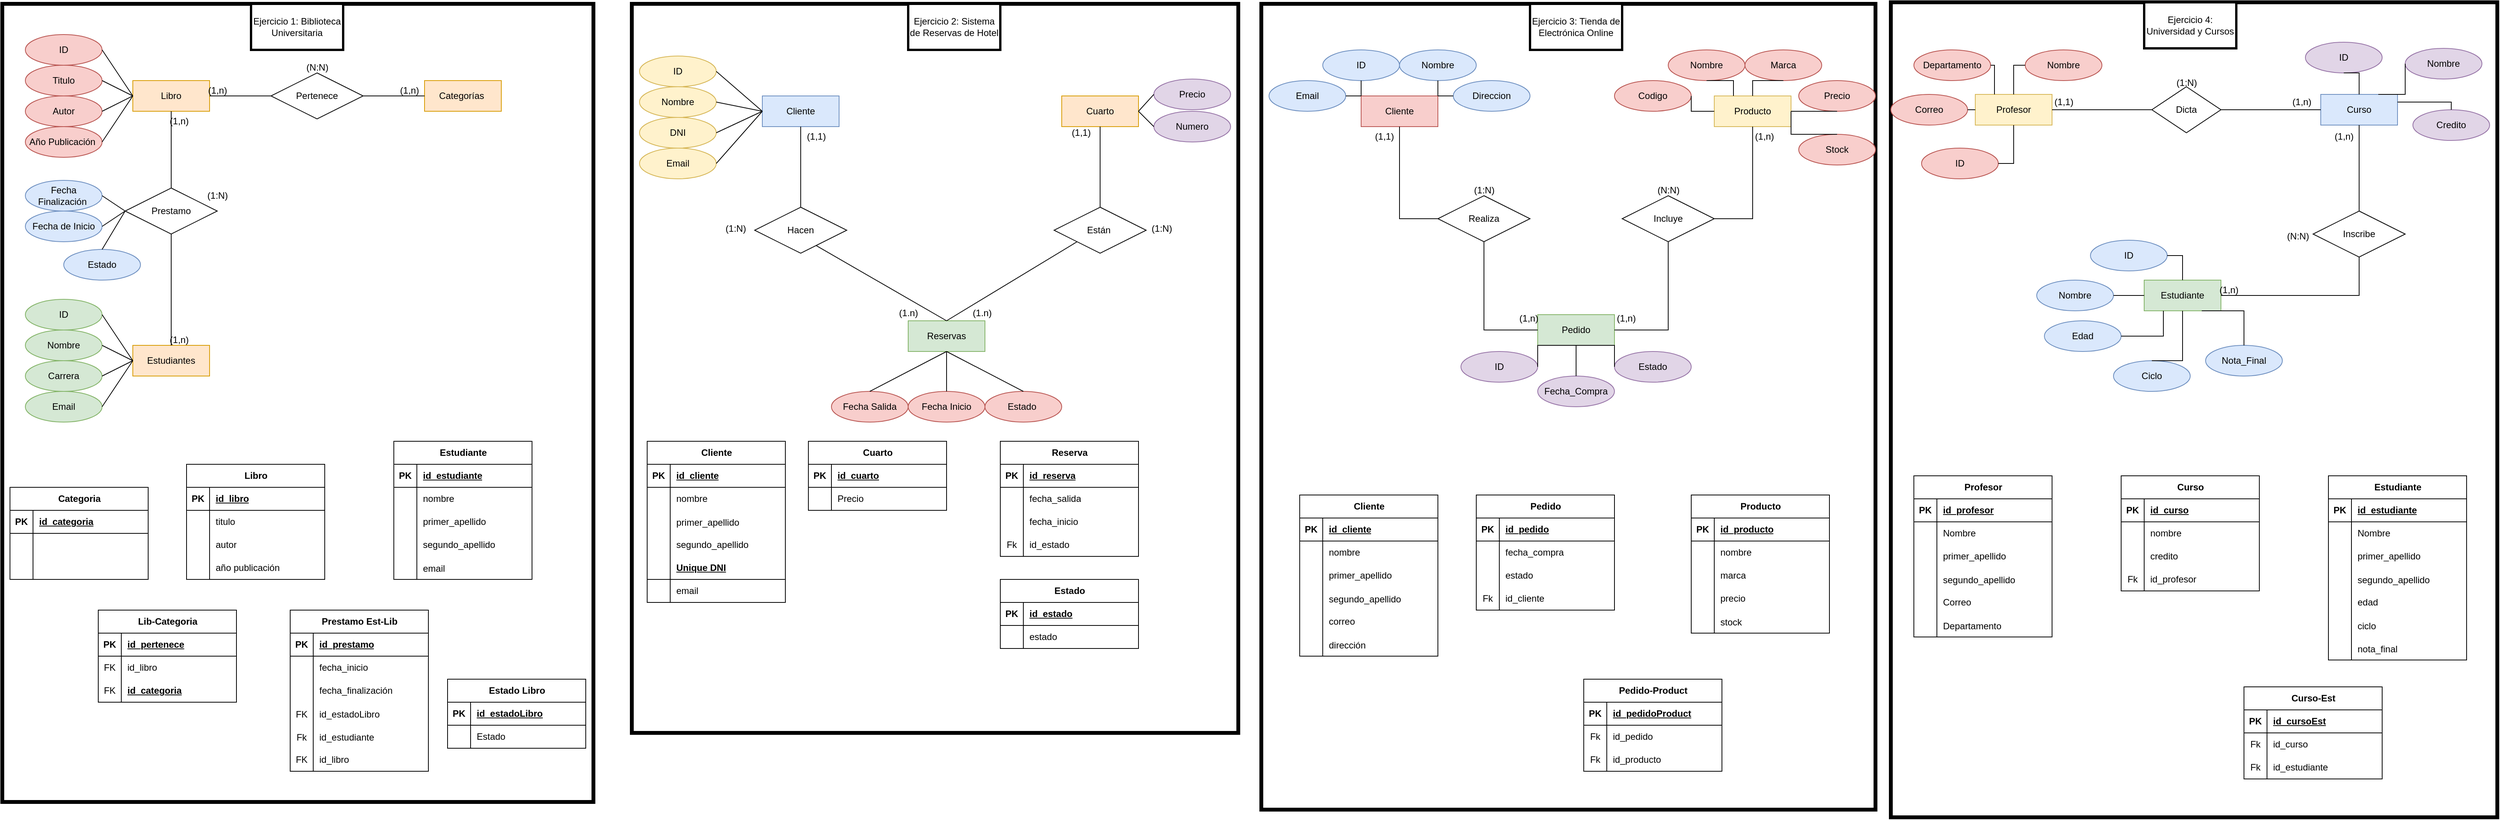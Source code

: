 <mxfile version="26.1.0">
  <diagram name="Página-1" id="GDNt9Vss6BU4Zptcmk1E">
    <mxGraphModel dx="1195" dy="643" grid="1" gridSize="10" guides="1" tooltips="1" connect="1" arrows="1" fold="1" page="1" pageScale="1" pageWidth="827" pageHeight="1169" math="0" shadow="0">
      <root>
        <mxCell id="0" />
        <mxCell id="1" parent="0" />
        <mxCell id="xpCKJEiRQMzCjA9dS5BB-174" value="" style="rounded=0;whiteSpace=wrap;html=1;fillColor=none;strokeWidth=5;" parent="1" vertex="1">
          <mxGeometry x="850" y="40" width="790" height="950" as="geometry" />
        </mxCell>
        <mxCell id="APYV1JquLKEHyIDqI38q-245" value="" style="rounded=0;whiteSpace=wrap;html=1;fillColor=none;strokeWidth=5;" vertex="1" parent="1">
          <mxGeometry x="2490" y="38" width="790" height="1062" as="geometry" />
        </mxCell>
        <mxCell id="APYV1JquLKEHyIDqI38q-104" value="" style="rounded=0;whiteSpace=wrap;html=1;fillColor=none;strokeWidth=5;" vertex="1" parent="1">
          <mxGeometry x="1670" y="40" width="800" height="1050" as="geometry" />
        </mxCell>
        <mxCell id="xpCKJEiRQMzCjA9dS5BB-92" value="" style="rounded=0;whiteSpace=wrap;html=1;fillColor=none;strokeWidth=5;strokeColor=default;" parent="1" vertex="1">
          <mxGeometry x="30" y="40" width="770" height="1040" as="geometry" />
        </mxCell>
        <mxCell id="-TkPGOcFpFGr9JyTpIgo-1" value="Libro" style="whiteSpace=wrap;html=1;align=center;fillColor=#ffe6cc;strokeColor=#d79b00;" parent="1" vertex="1">
          <mxGeometry x="200" y="140" width="100" height="40" as="geometry" />
        </mxCell>
        <mxCell id="-TkPGOcFpFGr9JyTpIgo-2" value="ID" style="ellipse;whiteSpace=wrap;html=1;align=center;fillColor=#f8cecc;strokeColor=#b85450;" parent="1" vertex="1">
          <mxGeometry x="60" y="80" width="100" height="40" as="geometry" />
        </mxCell>
        <mxCell id="-TkPGOcFpFGr9JyTpIgo-3" value="Titulo" style="ellipse;whiteSpace=wrap;html=1;align=center;fillColor=#f8cecc;strokeColor=#b85450;" parent="1" vertex="1">
          <mxGeometry x="60" y="120" width="100" height="40" as="geometry" />
        </mxCell>
        <mxCell id="-TkPGOcFpFGr9JyTpIgo-4" value="Autor" style="ellipse;whiteSpace=wrap;html=1;align=center;fillColor=#f8cecc;strokeColor=#b85450;" parent="1" vertex="1">
          <mxGeometry x="60" y="160" width="100" height="40" as="geometry" />
        </mxCell>
        <mxCell id="-TkPGOcFpFGr9JyTpIgo-5" value="Año Publicación&lt;span style=&quot;background-color: transparent; color: light-dark(rgb(0, 0, 0), rgb(255, 255, 255));&quot;&gt;&amp;nbsp;&lt;/span&gt;" style="ellipse;whiteSpace=wrap;html=1;align=center;fillColor=#f8cecc;strokeColor=#b85450;" parent="1" vertex="1">
          <mxGeometry x="60" y="200" width="100" height="40" as="geometry" />
        </mxCell>
        <mxCell id="-TkPGOcFpFGr9JyTpIgo-6" value="Categorías&amp;nbsp;" style="whiteSpace=wrap;html=1;align=center;fillColor=#ffe6cc;strokeColor=#d79b00;" parent="1" vertex="1">
          <mxGeometry x="580" y="140" width="100" height="40" as="geometry" />
        </mxCell>
        <mxCell id="-TkPGOcFpFGr9JyTpIgo-9" value="Pertenece" style="shape=rhombus;perimeter=rhombusPerimeter;whiteSpace=wrap;html=1;align=center;" parent="1" vertex="1">
          <mxGeometry x="380" y="130" width="120" height="60" as="geometry" />
        </mxCell>
        <mxCell id="-TkPGOcFpFGr9JyTpIgo-10" value="Estudiantes" style="whiteSpace=wrap;html=1;align=center;fillColor=#ffe6cc;strokeColor=#d79b00;" parent="1" vertex="1">
          <mxGeometry x="200" y="485" width="100" height="40" as="geometry" />
        </mxCell>
        <mxCell id="-TkPGOcFpFGr9JyTpIgo-11" value="ID" style="ellipse;whiteSpace=wrap;html=1;align=center;fillColor=#d5e8d4;strokeColor=#82b366;" parent="1" vertex="1">
          <mxGeometry x="60" y="425" width="100" height="40" as="geometry" />
        </mxCell>
        <mxCell id="-TkPGOcFpFGr9JyTpIgo-12" value="Nombre" style="ellipse;whiteSpace=wrap;html=1;align=center;fillColor=#d5e8d4;strokeColor=#82b366;" parent="1" vertex="1">
          <mxGeometry x="60" y="465" width="100" height="40" as="geometry" />
        </mxCell>
        <mxCell id="-TkPGOcFpFGr9JyTpIgo-13" value="Carrera" style="ellipse;whiteSpace=wrap;html=1;align=center;fillColor=#d5e8d4;strokeColor=#82b366;" parent="1" vertex="1">
          <mxGeometry x="60" y="505" width="100" height="40" as="geometry" />
        </mxCell>
        <mxCell id="-TkPGOcFpFGr9JyTpIgo-14" value="Email" style="ellipse;whiteSpace=wrap;html=1;align=center;fillColor=#d5e8d4;strokeColor=#82b366;" parent="1" vertex="1">
          <mxGeometry x="60" y="545" width="100" height="40" as="geometry" />
        </mxCell>
        <mxCell id="-TkPGOcFpFGr9JyTpIgo-16" value="" style="endArrow=none;html=1;rounded=0;exitX=1;exitY=0.5;exitDx=0;exitDy=0;entryX=0;entryY=0.5;entryDx=0;entryDy=0;" parent="1" source="-TkPGOcFpFGr9JyTpIgo-1" target="-TkPGOcFpFGr9JyTpIgo-9" edge="1">
          <mxGeometry relative="1" as="geometry">
            <mxPoint x="350" y="310" as="sourcePoint" />
            <mxPoint x="510" y="310" as="targetPoint" />
          </mxGeometry>
        </mxCell>
        <mxCell id="-TkPGOcFpFGr9JyTpIgo-17" value="" style="endArrow=none;html=1;rounded=0;exitX=1;exitY=0.5;exitDx=0;exitDy=0;entryX=0;entryY=0.5;entryDx=0;entryDy=0;" parent="1" source="-TkPGOcFpFGr9JyTpIgo-9" target="-TkPGOcFpFGr9JyTpIgo-6" edge="1">
          <mxGeometry relative="1" as="geometry">
            <mxPoint x="310" y="170" as="sourcePoint" />
            <mxPoint x="390" y="170" as="targetPoint" />
          </mxGeometry>
        </mxCell>
        <mxCell id="-TkPGOcFpFGr9JyTpIgo-20" value="Fecha de Inicio" style="ellipse;whiteSpace=wrap;html=1;align=center;fillColor=#dae8fc;strokeColor=#6c8ebf;" parent="1" vertex="1">
          <mxGeometry x="60" y="310" width="100" height="40" as="geometry" />
        </mxCell>
        <mxCell id="-TkPGOcFpFGr9JyTpIgo-21" value="Fecha Finalización&amp;nbsp;" style="ellipse;whiteSpace=wrap;html=1;align=center;fillColor=#dae8fc;strokeColor=#6c8ebf;" parent="1" vertex="1">
          <mxGeometry x="60" y="270" width="100" height="40" as="geometry" />
        </mxCell>
        <mxCell id="w6V48qZ9a-V51a5xOPc7-4" value="" style="endArrow=none;html=1;rounded=0;exitX=0;exitY=0.5;exitDx=0;exitDy=0;entryX=1;entryY=0.5;entryDx=0;entryDy=0;" parent="1" source="-TkPGOcFpFGr9JyTpIgo-1" target="-TkPGOcFpFGr9JyTpIgo-2" edge="1">
          <mxGeometry relative="1" as="geometry">
            <mxPoint x="220" y="380" as="sourcePoint" />
            <mxPoint x="180" y="360" as="targetPoint" />
          </mxGeometry>
        </mxCell>
        <mxCell id="w6V48qZ9a-V51a5xOPc7-5" value="" style="endArrow=none;html=1;rounded=0;exitX=0;exitY=0.5;exitDx=0;exitDy=0;entryX=1;entryY=0.5;entryDx=0;entryDy=0;" parent="1" source="-TkPGOcFpFGr9JyTpIgo-1" target="-TkPGOcFpFGr9JyTpIgo-3" edge="1">
          <mxGeometry relative="1" as="geometry">
            <mxPoint x="210" y="170" as="sourcePoint" />
            <mxPoint x="170" y="110" as="targetPoint" />
          </mxGeometry>
        </mxCell>
        <mxCell id="w6V48qZ9a-V51a5xOPc7-6" value="" style="endArrow=none;html=1;rounded=0;exitX=0;exitY=0.5;exitDx=0;exitDy=0;entryX=1;entryY=0.5;entryDx=0;entryDy=0;" parent="1" source="-TkPGOcFpFGr9JyTpIgo-1" target="-TkPGOcFpFGr9JyTpIgo-4" edge="1">
          <mxGeometry relative="1" as="geometry">
            <mxPoint x="210" y="170" as="sourcePoint" />
            <mxPoint x="170" y="150" as="targetPoint" />
          </mxGeometry>
        </mxCell>
        <mxCell id="w6V48qZ9a-V51a5xOPc7-7" value="" style="endArrow=none;html=1;rounded=0;exitX=0;exitY=0.5;exitDx=0;exitDy=0;entryX=1;entryY=0.5;entryDx=0;entryDy=0;" parent="1" source="-TkPGOcFpFGr9JyTpIgo-1" target="-TkPGOcFpFGr9JyTpIgo-5" edge="1">
          <mxGeometry relative="1" as="geometry">
            <mxPoint x="210" y="170" as="sourcePoint" />
            <mxPoint x="170" y="190" as="targetPoint" />
          </mxGeometry>
        </mxCell>
        <mxCell id="w6V48qZ9a-V51a5xOPc7-16" value="(1,n)" style="text;html=1;align=center;verticalAlign=middle;resizable=0;points=[];autosize=1;strokeColor=none;fillColor=none;" parent="1" vertex="1">
          <mxGeometry x="285" y="138" width="50" height="30" as="geometry" />
        </mxCell>
        <mxCell id="w6V48qZ9a-V51a5xOPc7-17" value="(1,n)" style="text;html=1;align=center;verticalAlign=middle;resizable=0;points=[];autosize=1;strokeColor=none;fillColor=none;" parent="1" vertex="1">
          <mxGeometry x="535" y="138" width="50" height="30" as="geometry" />
        </mxCell>
        <mxCell id="w6V48qZ9a-V51a5xOPc7-18" value="(N:N)" style="text;html=1;align=center;verticalAlign=middle;resizable=0;points=[];autosize=1;strokeColor=none;fillColor=none;" parent="1" vertex="1">
          <mxGeometry x="415" y="108" width="50" height="30" as="geometry" />
        </mxCell>
        <mxCell id="w6V48qZ9a-V51a5xOPc7-19" value="" style="endArrow=none;html=1;rounded=0;entryX=1;entryY=0.5;entryDx=0;entryDy=0;exitX=0;exitY=0.5;exitDx=0;exitDy=0;" parent="1" source="-TkPGOcFpFGr9JyTpIgo-10" target="-TkPGOcFpFGr9JyTpIgo-11" edge="1">
          <mxGeometry relative="1" as="geometry">
            <mxPoint x="330" y="375" as="sourcePoint" />
            <mxPoint x="170" y="315" as="targetPoint" />
          </mxGeometry>
        </mxCell>
        <mxCell id="w6V48qZ9a-V51a5xOPc7-20" value="" style="endArrow=none;html=1;rounded=0;entryX=1;entryY=0.5;entryDx=0;entryDy=0;exitX=0;exitY=0.5;exitDx=0;exitDy=0;" parent="1" source="-TkPGOcFpFGr9JyTpIgo-10" target="-TkPGOcFpFGr9JyTpIgo-12" edge="1">
          <mxGeometry relative="1" as="geometry">
            <mxPoint x="340" y="385" as="sourcePoint" />
            <mxPoint x="170" y="455" as="targetPoint" />
          </mxGeometry>
        </mxCell>
        <mxCell id="w6V48qZ9a-V51a5xOPc7-21" value="" style="endArrow=none;html=1;rounded=0;entryX=1;entryY=0.5;entryDx=0;entryDy=0;exitX=0;exitY=0.5;exitDx=0;exitDy=0;" parent="1" source="-TkPGOcFpFGr9JyTpIgo-10" target="-TkPGOcFpFGr9JyTpIgo-13" edge="1">
          <mxGeometry relative="1" as="geometry">
            <mxPoint x="350" y="395" as="sourcePoint" />
            <mxPoint x="180" y="465" as="targetPoint" />
          </mxGeometry>
        </mxCell>
        <mxCell id="w6V48qZ9a-V51a5xOPc7-22" value="" style="endArrow=none;html=1;rounded=0;entryX=1;entryY=0.5;entryDx=0;entryDy=0;exitX=0;exitY=0.5;exitDx=0;exitDy=0;" parent="1" source="-TkPGOcFpFGr9JyTpIgo-10" target="-TkPGOcFpFGr9JyTpIgo-14" edge="1">
          <mxGeometry relative="1" as="geometry">
            <mxPoint x="360" y="405" as="sourcePoint" />
            <mxPoint x="190" y="475" as="targetPoint" />
          </mxGeometry>
        </mxCell>
        <mxCell id="w6V48qZ9a-V51a5xOPc7-23" value="Prestamo" style="shape=rhombus;perimeter=rhombusPerimeter;whiteSpace=wrap;html=1;align=center;" parent="1" vertex="1">
          <mxGeometry x="190" y="280" width="120" height="60" as="geometry" />
        </mxCell>
        <mxCell id="w6V48qZ9a-V51a5xOPc7-24" value="" style="endArrow=none;html=1;rounded=0;entryX=0.5;entryY=1;entryDx=0;entryDy=0;exitX=0.5;exitY=0;exitDx=0;exitDy=0;" parent="1" source="w6V48qZ9a-V51a5xOPc7-23" target="-TkPGOcFpFGr9JyTpIgo-1" edge="1">
          <mxGeometry relative="1" as="geometry">
            <mxPoint x="370" y="330" as="sourcePoint" />
            <mxPoint x="200" y="400" as="targetPoint" />
          </mxGeometry>
        </mxCell>
        <mxCell id="w6V48qZ9a-V51a5xOPc7-25" value="" style="endArrow=none;html=1;rounded=0;entryX=0.5;entryY=1;entryDx=0;entryDy=0;exitX=0.5;exitY=0;exitDx=0;exitDy=0;" parent="1" source="-TkPGOcFpFGr9JyTpIgo-10" target="w6V48qZ9a-V51a5xOPc7-23" edge="1">
          <mxGeometry relative="1" as="geometry">
            <mxPoint x="380" y="340" as="sourcePoint" />
            <mxPoint x="210" y="410" as="targetPoint" />
          </mxGeometry>
        </mxCell>
        <mxCell id="w6V48qZ9a-V51a5xOPc7-26" value="(1,n)" style="text;html=1;align=center;verticalAlign=middle;resizable=0;points=[];autosize=1;strokeColor=none;fillColor=none;" parent="1" vertex="1">
          <mxGeometry x="235" y="463" width="50" height="30" as="geometry" />
        </mxCell>
        <mxCell id="w6V48qZ9a-V51a5xOPc7-27" value="(1,n)" style="text;html=1;align=center;verticalAlign=middle;resizable=0;points=[];autosize=1;strokeColor=none;fillColor=none;" parent="1" vertex="1">
          <mxGeometry x="235" y="178" width="50" height="30" as="geometry" />
        </mxCell>
        <mxCell id="w6V48qZ9a-V51a5xOPc7-28" value="(1:N)" style="text;html=1;align=center;verticalAlign=middle;resizable=0;points=[];autosize=1;strokeColor=none;fillColor=none;" parent="1" vertex="1">
          <mxGeometry x="285" y="275" width="50" height="30" as="geometry" />
        </mxCell>
        <mxCell id="w6V48qZ9a-V51a5xOPc7-29" value="" style="endArrow=none;html=1;rounded=0;entryX=1;entryY=0.5;entryDx=0;entryDy=0;exitX=0;exitY=0.5;exitDx=0;exitDy=0;" parent="1" source="w6V48qZ9a-V51a5xOPc7-23" target="-TkPGOcFpFGr9JyTpIgo-21" edge="1">
          <mxGeometry relative="1" as="geometry">
            <mxPoint x="390" y="350" as="sourcePoint" />
            <mxPoint x="220" y="420" as="targetPoint" />
          </mxGeometry>
        </mxCell>
        <mxCell id="w6V48qZ9a-V51a5xOPc7-30" value="" style="endArrow=none;html=1;rounded=0;entryX=1;entryY=0.5;entryDx=0;entryDy=0;exitX=0;exitY=0.5;exitDx=0;exitDy=0;" parent="1" source="w6V48qZ9a-V51a5xOPc7-23" target="-TkPGOcFpFGr9JyTpIgo-20" edge="1">
          <mxGeometry relative="1" as="geometry">
            <mxPoint x="400" y="360" as="sourcePoint" />
            <mxPoint x="230" y="430" as="targetPoint" />
          </mxGeometry>
        </mxCell>
        <mxCell id="xpCKJEiRQMzCjA9dS5BB-2" value="Libro" style="shape=table;startSize=30;container=1;collapsible=1;childLayout=tableLayout;fixedRows=1;rowLines=0;fontStyle=1;align=center;resizeLast=1;html=1;" parent="1" vertex="1">
          <mxGeometry x="270" y="640" width="180" height="150" as="geometry" />
        </mxCell>
        <mxCell id="xpCKJEiRQMzCjA9dS5BB-3" value="" style="shape=tableRow;horizontal=0;startSize=0;swimlaneHead=0;swimlaneBody=0;fillColor=none;collapsible=0;dropTarget=0;points=[[0,0.5],[1,0.5]];portConstraint=eastwest;top=0;left=0;right=0;bottom=1;" parent="xpCKJEiRQMzCjA9dS5BB-2" vertex="1">
          <mxGeometry y="30" width="180" height="30" as="geometry" />
        </mxCell>
        <mxCell id="xpCKJEiRQMzCjA9dS5BB-4" value="PK" style="shape=partialRectangle;connectable=0;fillColor=none;top=0;left=0;bottom=0;right=0;fontStyle=1;overflow=hidden;whiteSpace=wrap;html=1;" parent="xpCKJEiRQMzCjA9dS5BB-3" vertex="1">
          <mxGeometry width="30" height="30" as="geometry">
            <mxRectangle width="30" height="30" as="alternateBounds" />
          </mxGeometry>
        </mxCell>
        <mxCell id="xpCKJEiRQMzCjA9dS5BB-5" value="id_libro" style="shape=partialRectangle;connectable=0;fillColor=none;top=0;left=0;bottom=0;right=0;align=left;spacingLeft=6;fontStyle=5;overflow=hidden;whiteSpace=wrap;html=1;" parent="xpCKJEiRQMzCjA9dS5BB-3" vertex="1">
          <mxGeometry x="30" width="150" height="30" as="geometry">
            <mxRectangle width="150" height="30" as="alternateBounds" />
          </mxGeometry>
        </mxCell>
        <mxCell id="xpCKJEiRQMzCjA9dS5BB-6" value="" style="shape=tableRow;horizontal=0;startSize=0;swimlaneHead=0;swimlaneBody=0;fillColor=none;collapsible=0;dropTarget=0;points=[[0,0.5],[1,0.5]];portConstraint=eastwest;top=0;left=0;right=0;bottom=0;" parent="xpCKJEiRQMzCjA9dS5BB-2" vertex="1">
          <mxGeometry y="60" width="180" height="30" as="geometry" />
        </mxCell>
        <mxCell id="xpCKJEiRQMzCjA9dS5BB-7" value="" style="shape=partialRectangle;connectable=0;fillColor=none;top=0;left=0;bottom=0;right=0;editable=1;overflow=hidden;whiteSpace=wrap;html=1;" parent="xpCKJEiRQMzCjA9dS5BB-6" vertex="1">
          <mxGeometry width="30" height="30" as="geometry">
            <mxRectangle width="30" height="30" as="alternateBounds" />
          </mxGeometry>
        </mxCell>
        <mxCell id="xpCKJEiRQMzCjA9dS5BB-8" value="titulo" style="shape=partialRectangle;connectable=0;fillColor=none;top=0;left=0;bottom=0;right=0;align=left;spacingLeft=6;overflow=hidden;whiteSpace=wrap;html=1;" parent="xpCKJEiRQMzCjA9dS5BB-6" vertex="1">
          <mxGeometry x="30" width="150" height="30" as="geometry">
            <mxRectangle width="150" height="30" as="alternateBounds" />
          </mxGeometry>
        </mxCell>
        <mxCell id="xpCKJEiRQMzCjA9dS5BB-9" value="" style="shape=tableRow;horizontal=0;startSize=0;swimlaneHead=0;swimlaneBody=0;fillColor=none;collapsible=0;dropTarget=0;points=[[0,0.5],[1,0.5]];portConstraint=eastwest;top=0;left=0;right=0;bottom=0;" parent="xpCKJEiRQMzCjA9dS5BB-2" vertex="1">
          <mxGeometry y="90" width="180" height="30" as="geometry" />
        </mxCell>
        <mxCell id="xpCKJEiRQMzCjA9dS5BB-10" value="" style="shape=partialRectangle;connectable=0;fillColor=none;top=0;left=0;bottom=0;right=0;editable=1;overflow=hidden;whiteSpace=wrap;html=1;" parent="xpCKJEiRQMzCjA9dS5BB-9" vertex="1">
          <mxGeometry width="30" height="30" as="geometry">
            <mxRectangle width="30" height="30" as="alternateBounds" />
          </mxGeometry>
        </mxCell>
        <mxCell id="xpCKJEiRQMzCjA9dS5BB-11" value="autor" style="shape=partialRectangle;connectable=0;fillColor=none;top=0;left=0;bottom=0;right=0;align=left;spacingLeft=6;overflow=hidden;whiteSpace=wrap;html=1;" parent="xpCKJEiRQMzCjA9dS5BB-9" vertex="1">
          <mxGeometry x="30" width="150" height="30" as="geometry">
            <mxRectangle width="150" height="30" as="alternateBounds" />
          </mxGeometry>
        </mxCell>
        <mxCell id="xpCKJEiRQMzCjA9dS5BB-12" value="" style="shape=tableRow;horizontal=0;startSize=0;swimlaneHead=0;swimlaneBody=0;fillColor=none;collapsible=0;dropTarget=0;points=[[0,0.5],[1,0.5]];portConstraint=eastwest;top=0;left=0;right=0;bottom=0;" parent="xpCKJEiRQMzCjA9dS5BB-2" vertex="1">
          <mxGeometry y="120" width="180" height="30" as="geometry" />
        </mxCell>
        <mxCell id="xpCKJEiRQMzCjA9dS5BB-13" value="" style="shape=partialRectangle;connectable=0;fillColor=none;top=0;left=0;bottom=0;right=0;editable=1;overflow=hidden;whiteSpace=wrap;html=1;" parent="xpCKJEiRQMzCjA9dS5BB-12" vertex="1">
          <mxGeometry width="30" height="30" as="geometry">
            <mxRectangle width="30" height="30" as="alternateBounds" />
          </mxGeometry>
        </mxCell>
        <mxCell id="xpCKJEiRQMzCjA9dS5BB-14" value="año publicación&amp;nbsp;" style="shape=partialRectangle;connectable=0;fillColor=none;top=0;left=0;bottom=0;right=0;align=left;spacingLeft=6;overflow=hidden;whiteSpace=wrap;html=1;" parent="xpCKJEiRQMzCjA9dS5BB-12" vertex="1">
          <mxGeometry x="30" width="150" height="30" as="geometry">
            <mxRectangle width="150" height="30" as="alternateBounds" />
          </mxGeometry>
        </mxCell>
        <mxCell id="xpCKJEiRQMzCjA9dS5BB-15" value="Categoria" style="shape=table;startSize=30;container=1;collapsible=1;childLayout=tableLayout;fixedRows=1;rowLines=0;fontStyle=1;align=center;resizeLast=1;html=1;" parent="1" vertex="1">
          <mxGeometry x="40" y="670" width="180" height="120" as="geometry" />
        </mxCell>
        <mxCell id="xpCKJEiRQMzCjA9dS5BB-16" value="" style="shape=tableRow;horizontal=0;startSize=0;swimlaneHead=0;swimlaneBody=0;fillColor=none;collapsible=0;dropTarget=0;points=[[0,0.5],[1,0.5]];portConstraint=eastwest;top=0;left=0;right=0;bottom=1;" parent="xpCKJEiRQMzCjA9dS5BB-15" vertex="1">
          <mxGeometry y="30" width="180" height="30" as="geometry" />
        </mxCell>
        <mxCell id="xpCKJEiRQMzCjA9dS5BB-17" value="PK" style="shape=partialRectangle;connectable=0;fillColor=none;top=0;left=0;bottom=0;right=0;fontStyle=1;overflow=hidden;whiteSpace=wrap;html=1;" parent="xpCKJEiRQMzCjA9dS5BB-16" vertex="1">
          <mxGeometry width="30" height="30" as="geometry">
            <mxRectangle width="30" height="30" as="alternateBounds" />
          </mxGeometry>
        </mxCell>
        <mxCell id="xpCKJEiRQMzCjA9dS5BB-18" value="id_categoria" style="shape=partialRectangle;connectable=0;fillColor=none;top=0;left=0;bottom=0;right=0;align=left;spacingLeft=6;fontStyle=5;overflow=hidden;whiteSpace=wrap;html=1;" parent="xpCKJEiRQMzCjA9dS5BB-16" vertex="1">
          <mxGeometry x="30" width="150" height="30" as="geometry">
            <mxRectangle width="150" height="30" as="alternateBounds" />
          </mxGeometry>
        </mxCell>
        <mxCell id="xpCKJEiRQMzCjA9dS5BB-19" value="" style="shape=tableRow;horizontal=0;startSize=0;swimlaneHead=0;swimlaneBody=0;fillColor=none;collapsible=0;dropTarget=0;points=[[0,0.5],[1,0.5]];portConstraint=eastwest;top=0;left=0;right=0;bottom=0;" parent="xpCKJEiRQMzCjA9dS5BB-15" vertex="1">
          <mxGeometry y="60" width="180" height="30" as="geometry" />
        </mxCell>
        <mxCell id="xpCKJEiRQMzCjA9dS5BB-20" value="" style="shape=partialRectangle;connectable=0;fillColor=none;top=0;left=0;bottom=0;right=0;editable=1;overflow=hidden;whiteSpace=wrap;html=1;" parent="xpCKJEiRQMzCjA9dS5BB-19" vertex="1">
          <mxGeometry width="30" height="30" as="geometry">
            <mxRectangle width="30" height="30" as="alternateBounds" />
          </mxGeometry>
        </mxCell>
        <mxCell id="xpCKJEiRQMzCjA9dS5BB-21" value="" style="shape=partialRectangle;connectable=0;fillColor=none;top=0;left=0;bottom=0;right=0;align=left;spacingLeft=6;overflow=hidden;whiteSpace=wrap;html=1;" parent="xpCKJEiRQMzCjA9dS5BB-19" vertex="1">
          <mxGeometry x="30" width="150" height="30" as="geometry">
            <mxRectangle width="150" height="30" as="alternateBounds" />
          </mxGeometry>
        </mxCell>
        <mxCell id="xpCKJEiRQMzCjA9dS5BB-25" value="" style="shape=tableRow;horizontal=0;startSize=0;swimlaneHead=0;swimlaneBody=0;fillColor=none;collapsible=0;dropTarget=0;points=[[0,0.5],[1,0.5]];portConstraint=eastwest;top=0;left=0;right=0;bottom=0;" parent="xpCKJEiRQMzCjA9dS5BB-15" vertex="1">
          <mxGeometry y="90" width="180" height="30" as="geometry" />
        </mxCell>
        <mxCell id="xpCKJEiRQMzCjA9dS5BB-26" value="" style="shape=partialRectangle;connectable=0;fillColor=none;top=0;left=0;bottom=0;right=0;editable=1;overflow=hidden;whiteSpace=wrap;html=1;" parent="xpCKJEiRQMzCjA9dS5BB-25" vertex="1">
          <mxGeometry width="30" height="30" as="geometry">
            <mxRectangle width="30" height="30" as="alternateBounds" />
          </mxGeometry>
        </mxCell>
        <mxCell id="xpCKJEiRQMzCjA9dS5BB-27" value="" style="shape=partialRectangle;connectable=0;fillColor=none;top=0;left=0;bottom=0;right=0;align=left;spacingLeft=6;overflow=hidden;whiteSpace=wrap;html=1;" parent="xpCKJEiRQMzCjA9dS5BB-25" vertex="1">
          <mxGeometry x="30" width="150" height="30" as="geometry">
            <mxRectangle width="150" height="30" as="alternateBounds" />
          </mxGeometry>
        </mxCell>
        <mxCell id="xpCKJEiRQMzCjA9dS5BB-28" value="Estudiante" style="shape=table;startSize=30;container=1;collapsible=1;childLayout=tableLayout;fixedRows=1;rowLines=0;fontStyle=1;align=center;resizeLast=1;html=1;" parent="1" vertex="1">
          <mxGeometry x="540" y="610" width="180" height="180" as="geometry" />
        </mxCell>
        <mxCell id="xpCKJEiRQMzCjA9dS5BB-29" value="" style="shape=tableRow;horizontal=0;startSize=0;swimlaneHead=0;swimlaneBody=0;fillColor=none;collapsible=0;dropTarget=0;points=[[0,0.5],[1,0.5]];portConstraint=eastwest;top=0;left=0;right=0;bottom=1;" parent="xpCKJEiRQMzCjA9dS5BB-28" vertex="1">
          <mxGeometry y="30" width="180" height="30" as="geometry" />
        </mxCell>
        <mxCell id="xpCKJEiRQMzCjA9dS5BB-30" value="PK" style="shape=partialRectangle;connectable=0;fillColor=none;top=0;left=0;bottom=0;right=0;fontStyle=1;overflow=hidden;whiteSpace=wrap;html=1;" parent="xpCKJEiRQMzCjA9dS5BB-29" vertex="1">
          <mxGeometry width="30" height="30" as="geometry">
            <mxRectangle width="30" height="30" as="alternateBounds" />
          </mxGeometry>
        </mxCell>
        <mxCell id="xpCKJEiRQMzCjA9dS5BB-31" value="id_estudiante" style="shape=partialRectangle;connectable=0;fillColor=none;top=0;left=0;bottom=0;right=0;align=left;spacingLeft=6;fontStyle=5;overflow=hidden;whiteSpace=wrap;html=1;" parent="xpCKJEiRQMzCjA9dS5BB-29" vertex="1">
          <mxGeometry x="30" width="150" height="30" as="geometry">
            <mxRectangle width="150" height="30" as="alternateBounds" />
          </mxGeometry>
        </mxCell>
        <mxCell id="xpCKJEiRQMzCjA9dS5BB-32" value="" style="shape=tableRow;horizontal=0;startSize=0;swimlaneHead=0;swimlaneBody=0;fillColor=none;collapsible=0;dropTarget=0;points=[[0,0.5],[1,0.5]];portConstraint=eastwest;top=0;left=0;right=0;bottom=0;" parent="xpCKJEiRQMzCjA9dS5BB-28" vertex="1">
          <mxGeometry y="60" width="180" height="30" as="geometry" />
        </mxCell>
        <mxCell id="xpCKJEiRQMzCjA9dS5BB-33" value="" style="shape=partialRectangle;connectable=0;fillColor=none;top=0;left=0;bottom=0;right=0;editable=1;overflow=hidden;whiteSpace=wrap;html=1;" parent="xpCKJEiRQMzCjA9dS5BB-32" vertex="1">
          <mxGeometry width="30" height="30" as="geometry">
            <mxRectangle width="30" height="30" as="alternateBounds" />
          </mxGeometry>
        </mxCell>
        <mxCell id="xpCKJEiRQMzCjA9dS5BB-34" value="nombre" style="shape=partialRectangle;connectable=0;fillColor=none;top=0;left=0;bottom=0;right=0;align=left;spacingLeft=6;overflow=hidden;whiteSpace=wrap;html=1;" parent="xpCKJEiRQMzCjA9dS5BB-32" vertex="1">
          <mxGeometry x="30" width="150" height="30" as="geometry">
            <mxRectangle width="150" height="30" as="alternateBounds" />
          </mxGeometry>
        </mxCell>
        <mxCell id="xpCKJEiRQMzCjA9dS5BB-35" value="" style="shape=tableRow;horizontal=0;startSize=0;swimlaneHead=0;swimlaneBody=0;fillColor=none;collapsible=0;dropTarget=0;points=[[0,0.5],[1,0.5]];portConstraint=eastwest;top=0;left=0;right=0;bottom=0;" parent="xpCKJEiRQMzCjA9dS5BB-28" vertex="1">
          <mxGeometry y="90" width="180" height="30" as="geometry" />
        </mxCell>
        <mxCell id="xpCKJEiRQMzCjA9dS5BB-36" value="" style="shape=partialRectangle;connectable=0;fillColor=none;top=0;left=0;bottom=0;right=0;editable=1;overflow=hidden;whiteSpace=wrap;html=1;" parent="xpCKJEiRQMzCjA9dS5BB-35" vertex="1">
          <mxGeometry width="30" height="30" as="geometry">
            <mxRectangle width="30" height="30" as="alternateBounds" />
          </mxGeometry>
        </mxCell>
        <mxCell id="xpCKJEiRQMzCjA9dS5BB-37" value="primer_apellido" style="shape=partialRectangle;connectable=0;fillColor=none;top=0;left=0;bottom=0;right=0;align=left;spacingLeft=6;overflow=hidden;whiteSpace=wrap;html=1;" parent="xpCKJEiRQMzCjA9dS5BB-35" vertex="1">
          <mxGeometry x="30" width="150" height="30" as="geometry">
            <mxRectangle width="150" height="30" as="alternateBounds" />
          </mxGeometry>
        </mxCell>
        <mxCell id="xpCKJEiRQMzCjA9dS5BB-38" value="" style="shape=tableRow;horizontal=0;startSize=0;swimlaneHead=0;swimlaneBody=0;fillColor=none;collapsible=0;dropTarget=0;points=[[0,0.5],[1,0.5]];portConstraint=eastwest;top=0;left=0;right=0;bottom=0;" parent="xpCKJEiRQMzCjA9dS5BB-28" vertex="1">
          <mxGeometry y="120" width="180" height="30" as="geometry" />
        </mxCell>
        <mxCell id="xpCKJEiRQMzCjA9dS5BB-39" value="" style="shape=partialRectangle;connectable=0;fillColor=none;top=0;left=0;bottom=0;right=0;editable=1;overflow=hidden;whiteSpace=wrap;html=1;" parent="xpCKJEiRQMzCjA9dS5BB-38" vertex="1">
          <mxGeometry width="30" height="30" as="geometry">
            <mxRectangle width="30" height="30" as="alternateBounds" />
          </mxGeometry>
        </mxCell>
        <mxCell id="xpCKJEiRQMzCjA9dS5BB-40" value="segundo_apellido" style="shape=partialRectangle;connectable=0;fillColor=none;top=0;left=0;bottom=0;right=0;align=left;spacingLeft=6;overflow=hidden;whiteSpace=wrap;html=1;" parent="xpCKJEiRQMzCjA9dS5BB-38" vertex="1">
          <mxGeometry x="30" width="150" height="30" as="geometry">
            <mxRectangle width="150" height="30" as="alternateBounds" />
          </mxGeometry>
        </mxCell>
        <mxCell id="xpCKJEiRQMzCjA9dS5BB-41" value="" style="shape=tableRow;horizontal=0;startSize=0;swimlaneHead=0;swimlaneBody=0;fillColor=none;collapsible=0;dropTarget=0;points=[[0,0.5],[1,0.5]];portConstraint=eastwest;top=0;left=0;right=0;bottom=0;" parent="xpCKJEiRQMzCjA9dS5BB-28" vertex="1">
          <mxGeometry y="150" width="180" height="30" as="geometry" />
        </mxCell>
        <mxCell id="xpCKJEiRQMzCjA9dS5BB-42" value="" style="shape=partialRectangle;connectable=0;fillColor=none;top=0;left=0;bottom=0;right=0;editable=1;overflow=hidden;" parent="xpCKJEiRQMzCjA9dS5BB-41" vertex="1">
          <mxGeometry width="30" height="30" as="geometry">
            <mxRectangle width="30" height="30" as="alternateBounds" />
          </mxGeometry>
        </mxCell>
        <mxCell id="xpCKJEiRQMzCjA9dS5BB-43" value="email" style="shape=partialRectangle;connectable=0;fillColor=none;top=0;left=0;bottom=0;right=0;align=left;spacingLeft=6;overflow=hidden;" parent="xpCKJEiRQMzCjA9dS5BB-41" vertex="1">
          <mxGeometry x="30" width="150" height="30" as="geometry">
            <mxRectangle width="150" height="30" as="alternateBounds" />
          </mxGeometry>
        </mxCell>
        <mxCell id="xpCKJEiRQMzCjA9dS5BB-44" value="Prestamo Est-Lib" style="shape=table;startSize=30;container=1;collapsible=1;childLayout=tableLayout;fixedRows=1;rowLines=0;fontStyle=1;align=center;resizeLast=1;html=1;" parent="1" vertex="1">
          <mxGeometry x="405" y="830" width="180" height="210" as="geometry" />
        </mxCell>
        <mxCell id="xpCKJEiRQMzCjA9dS5BB-45" value="" style="shape=tableRow;horizontal=0;startSize=0;swimlaneHead=0;swimlaneBody=0;fillColor=none;collapsible=0;dropTarget=0;points=[[0,0.5],[1,0.5]];portConstraint=eastwest;top=0;left=0;right=0;bottom=1;" parent="xpCKJEiRQMzCjA9dS5BB-44" vertex="1">
          <mxGeometry y="30" width="180" height="30" as="geometry" />
        </mxCell>
        <mxCell id="xpCKJEiRQMzCjA9dS5BB-46" value="PK" style="shape=partialRectangle;connectable=0;fillColor=none;top=0;left=0;bottom=0;right=0;fontStyle=1;overflow=hidden;whiteSpace=wrap;html=1;" parent="xpCKJEiRQMzCjA9dS5BB-45" vertex="1">
          <mxGeometry width="30" height="30" as="geometry">
            <mxRectangle width="30" height="30" as="alternateBounds" />
          </mxGeometry>
        </mxCell>
        <mxCell id="xpCKJEiRQMzCjA9dS5BB-47" value="id_prestamo" style="shape=partialRectangle;connectable=0;fillColor=none;top=0;left=0;bottom=0;right=0;align=left;spacingLeft=6;fontStyle=5;overflow=hidden;whiteSpace=wrap;html=1;" parent="xpCKJEiRQMzCjA9dS5BB-45" vertex="1">
          <mxGeometry x="30" width="150" height="30" as="geometry">
            <mxRectangle width="150" height="30" as="alternateBounds" />
          </mxGeometry>
        </mxCell>
        <mxCell id="xpCKJEiRQMzCjA9dS5BB-48" value="" style="shape=tableRow;horizontal=0;startSize=0;swimlaneHead=0;swimlaneBody=0;fillColor=none;collapsible=0;dropTarget=0;points=[[0,0.5],[1,0.5]];portConstraint=eastwest;top=0;left=0;right=0;bottom=0;" parent="xpCKJEiRQMzCjA9dS5BB-44" vertex="1">
          <mxGeometry y="60" width="180" height="30" as="geometry" />
        </mxCell>
        <mxCell id="xpCKJEiRQMzCjA9dS5BB-49" value="" style="shape=partialRectangle;connectable=0;fillColor=none;top=0;left=0;bottom=0;right=0;editable=1;overflow=hidden;whiteSpace=wrap;html=1;" parent="xpCKJEiRQMzCjA9dS5BB-48" vertex="1">
          <mxGeometry width="30" height="30" as="geometry">
            <mxRectangle width="30" height="30" as="alternateBounds" />
          </mxGeometry>
        </mxCell>
        <mxCell id="xpCKJEiRQMzCjA9dS5BB-50" value="fecha_inicio&amp;nbsp;" style="shape=partialRectangle;connectable=0;fillColor=none;top=0;left=0;bottom=0;right=0;align=left;spacingLeft=6;overflow=hidden;whiteSpace=wrap;html=1;" parent="xpCKJEiRQMzCjA9dS5BB-48" vertex="1">
          <mxGeometry x="30" width="150" height="30" as="geometry">
            <mxRectangle width="150" height="30" as="alternateBounds" />
          </mxGeometry>
        </mxCell>
        <mxCell id="xpCKJEiRQMzCjA9dS5BB-51" value="" style="shape=tableRow;horizontal=0;startSize=0;swimlaneHead=0;swimlaneBody=0;fillColor=none;collapsible=0;dropTarget=0;points=[[0,0.5],[1,0.5]];portConstraint=eastwest;top=0;left=0;right=0;bottom=0;" parent="xpCKJEiRQMzCjA9dS5BB-44" vertex="1">
          <mxGeometry y="90" width="180" height="30" as="geometry" />
        </mxCell>
        <mxCell id="xpCKJEiRQMzCjA9dS5BB-52" value="" style="shape=partialRectangle;connectable=0;fillColor=none;top=0;left=0;bottom=0;right=0;editable=1;overflow=hidden;whiteSpace=wrap;html=1;" parent="xpCKJEiRQMzCjA9dS5BB-51" vertex="1">
          <mxGeometry width="30" height="30" as="geometry">
            <mxRectangle width="30" height="30" as="alternateBounds" />
          </mxGeometry>
        </mxCell>
        <mxCell id="xpCKJEiRQMzCjA9dS5BB-53" value="fecha_finalización&amp;nbsp;" style="shape=partialRectangle;connectable=0;fillColor=none;top=0;left=0;bottom=0;right=0;align=left;spacingLeft=6;overflow=hidden;whiteSpace=wrap;html=1;" parent="xpCKJEiRQMzCjA9dS5BB-51" vertex="1">
          <mxGeometry x="30" width="150" height="30" as="geometry">
            <mxRectangle width="150" height="30" as="alternateBounds" />
          </mxGeometry>
        </mxCell>
        <mxCell id="xpCKJEiRQMzCjA9dS5BB-70" value="" style="shape=tableRow;horizontal=0;startSize=0;swimlaneHead=0;swimlaneBody=0;fillColor=none;collapsible=0;dropTarget=0;points=[[0,0.5],[1,0.5]];portConstraint=eastwest;top=0;left=0;right=0;bottom=0;" parent="xpCKJEiRQMzCjA9dS5BB-44" vertex="1">
          <mxGeometry y="120" width="180" height="30" as="geometry" />
        </mxCell>
        <mxCell id="xpCKJEiRQMzCjA9dS5BB-71" value="FK" style="shape=partialRectangle;connectable=0;fillColor=none;top=0;left=0;bottom=0;right=0;editable=1;overflow=hidden;" parent="xpCKJEiRQMzCjA9dS5BB-70" vertex="1">
          <mxGeometry width="30" height="30" as="geometry">
            <mxRectangle width="30" height="30" as="alternateBounds" />
          </mxGeometry>
        </mxCell>
        <mxCell id="xpCKJEiRQMzCjA9dS5BB-72" value="id_estadoLibro" style="shape=partialRectangle;connectable=0;fillColor=none;top=0;left=0;bottom=0;right=0;align=left;spacingLeft=6;overflow=hidden;" parent="xpCKJEiRQMzCjA9dS5BB-70" vertex="1">
          <mxGeometry x="30" width="150" height="30" as="geometry">
            <mxRectangle width="150" height="30" as="alternateBounds" />
          </mxGeometry>
        </mxCell>
        <mxCell id="xpCKJEiRQMzCjA9dS5BB-89" value="" style="shape=tableRow;horizontal=0;startSize=0;swimlaneHead=0;swimlaneBody=0;fillColor=none;collapsible=0;dropTarget=0;points=[[0,0.5],[1,0.5]];portConstraint=eastwest;top=0;left=0;right=0;bottom=0;" parent="xpCKJEiRQMzCjA9dS5BB-44" vertex="1">
          <mxGeometry y="150" width="180" height="30" as="geometry" />
        </mxCell>
        <mxCell id="xpCKJEiRQMzCjA9dS5BB-90" value="Fk" style="shape=partialRectangle;connectable=0;fillColor=none;top=0;left=0;bottom=0;right=0;editable=1;overflow=hidden;" parent="xpCKJEiRQMzCjA9dS5BB-89" vertex="1">
          <mxGeometry width="30" height="30" as="geometry">
            <mxRectangle width="30" height="30" as="alternateBounds" />
          </mxGeometry>
        </mxCell>
        <mxCell id="xpCKJEiRQMzCjA9dS5BB-91" value="id_estudiante" style="shape=partialRectangle;connectable=0;fillColor=none;top=0;left=0;bottom=0;right=0;align=left;spacingLeft=6;overflow=hidden;" parent="xpCKJEiRQMzCjA9dS5BB-89" vertex="1">
          <mxGeometry x="30" width="150" height="30" as="geometry">
            <mxRectangle width="150" height="30" as="alternateBounds" />
          </mxGeometry>
        </mxCell>
        <mxCell id="xpCKJEiRQMzCjA9dS5BB-54" value="" style="shape=tableRow;horizontal=0;startSize=0;swimlaneHead=0;swimlaneBody=0;fillColor=none;collapsible=0;dropTarget=0;points=[[0,0.5],[1,0.5]];portConstraint=eastwest;top=0;left=0;right=0;bottom=0;" parent="xpCKJEiRQMzCjA9dS5BB-44" vertex="1">
          <mxGeometry y="180" width="180" height="30" as="geometry" />
        </mxCell>
        <mxCell id="xpCKJEiRQMzCjA9dS5BB-55" value="FK" style="shape=partialRectangle;connectable=0;fillColor=none;top=0;left=0;bottom=0;right=0;editable=1;overflow=hidden;whiteSpace=wrap;html=1;" parent="xpCKJEiRQMzCjA9dS5BB-54" vertex="1">
          <mxGeometry width="30" height="30" as="geometry">
            <mxRectangle width="30" height="30" as="alternateBounds" />
          </mxGeometry>
        </mxCell>
        <mxCell id="xpCKJEiRQMzCjA9dS5BB-56" value="id_libro" style="shape=partialRectangle;connectable=0;fillColor=none;top=0;left=0;bottom=0;right=0;align=left;spacingLeft=6;overflow=hidden;whiteSpace=wrap;html=1;" parent="xpCKJEiRQMzCjA9dS5BB-54" vertex="1">
          <mxGeometry x="30" width="150" height="30" as="geometry">
            <mxRectangle width="150" height="30" as="alternateBounds" />
          </mxGeometry>
        </mxCell>
        <mxCell id="xpCKJEiRQMzCjA9dS5BB-57" value="Estado Libro" style="shape=table;startSize=30;container=1;collapsible=1;childLayout=tableLayout;fixedRows=1;rowLines=0;fontStyle=1;align=center;resizeLast=1;html=1;" parent="1" vertex="1">
          <mxGeometry x="610" y="920" width="180" height="90" as="geometry" />
        </mxCell>
        <mxCell id="xpCKJEiRQMzCjA9dS5BB-58" value="" style="shape=tableRow;horizontal=0;startSize=0;swimlaneHead=0;swimlaneBody=0;fillColor=none;collapsible=0;dropTarget=0;points=[[0,0.5],[1,0.5]];portConstraint=eastwest;top=0;left=0;right=0;bottom=1;" parent="xpCKJEiRQMzCjA9dS5BB-57" vertex="1">
          <mxGeometry y="30" width="180" height="30" as="geometry" />
        </mxCell>
        <mxCell id="xpCKJEiRQMzCjA9dS5BB-59" value="PK" style="shape=partialRectangle;connectable=0;fillColor=none;top=0;left=0;bottom=0;right=0;fontStyle=1;overflow=hidden;whiteSpace=wrap;html=1;" parent="xpCKJEiRQMzCjA9dS5BB-58" vertex="1">
          <mxGeometry width="30" height="30" as="geometry">
            <mxRectangle width="30" height="30" as="alternateBounds" />
          </mxGeometry>
        </mxCell>
        <mxCell id="xpCKJEiRQMzCjA9dS5BB-60" value="id_estadoLibro" style="shape=partialRectangle;connectable=0;fillColor=none;top=0;left=0;bottom=0;right=0;align=left;spacingLeft=6;fontStyle=5;overflow=hidden;whiteSpace=wrap;html=1;" parent="xpCKJEiRQMzCjA9dS5BB-58" vertex="1">
          <mxGeometry x="30" width="150" height="30" as="geometry">
            <mxRectangle width="150" height="30" as="alternateBounds" />
          </mxGeometry>
        </mxCell>
        <mxCell id="xpCKJEiRQMzCjA9dS5BB-61" value="" style="shape=tableRow;horizontal=0;startSize=0;swimlaneHead=0;swimlaneBody=0;fillColor=none;collapsible=0;dropTarget=0;points=[[0,0.5],[1,0.5]];portConstraint=eastwest;top=0;left=0;right=0;bottom=0;" parent="xpCKJEiRQMzCjA9dS5BB-57" vertex="1">
          <mxGeometry y="60" width="180" height="30" as="geometry" />
        </mxCell>
        <mxCell id="xpCKJEiRQMzCjA9dS5BB-62" value="" style="shape=partialRectangle;connectable=0;fillColor=none;top=0;left=0;bottom=0;right=0;editable=1;overflow=hidden;whiteSpace=wrap;html=1;" parent="xpCKJEiRQMzCjA9dS5BB-61" vertex="1">
          <mxGeometry width="30" height="30" as="geometry">
            <mxRectangle width="30" height="30" as="alternateBounds" />
          </mxGeometry>
        </mxCell>
        <mxCell id="xpCKJEiRQMzCjA9dS5BB-63" value="Estado" style="shape=partialRectangle;connectable=0;fillColor=none;top=0;left=0;bottom=0;right=0;align=left;spacingLeft=6;overflow=hidden;whiteSpace=wrap;html=1;" parent="xpCKJEiRQMzCjA9dS5BB-61" vertex="1">
          <mxGeometry x="30" width="150" height="30" as="geometry">
            <mxRectangle width="150" height="30" as="alternateBounds" />
          </mxGeometry>
        </mxCell>
        <mxCell id="xpCKJEiRQMzCjA9dS5BB-73" value="Lib-Categoria" style="shape=table;startSize=30;container=1;collapsible=1;childLayout=tableLayout;fixedRows=1;rowLines=0;fontStyle=1;align=center;resizeLast=1;html=1;" parent="1" vertex="1">
          <mxGeometry x="155" y="830" width="180" height="120" as="geometry" />
        </mxCell>
        <mxCell id="xpCKJEiRQMzCjA9dS5BB-74" value="" style="shape=tableRow;horizontal=0;startSize=0;swimlaneHead=0;swimlaneBody=0;fillColor=none;collapsible=0;dropTarget=0;points=[[0,0.5],[1,0.5]];portConstraint=eastwest;top=0;left=0;right=0;bottom=1;" parent="xpCKJEiRQMzCjA9dS5BB-73" vertex="1">
          <mxGeometry y="30" width="180" height="30" as="geometry" />
        </mxCell>
        <mxCell id="xpCKJEiRQMzCjA9dS5BB-75" value="PK" style="shape=partialRectangle;connectable=0;fillColor=none;top=0;left=0;bottom=0;right=0;fontStyle=1;overflow=hidden;whiteSpace=wrap;html=1;" parent="xpCKJEiRQMzCjA9dS5BB-74" vertex="1">
          <mxGeometry width="30" height="30" as="geometry">
            <mxRectangle width="30" height="30" as="alternateBounds" />
          </mxGeometry>
        </mxCell>
        <mxCell id="xpCKJEiRQMzCjA9dS5BB-76" value="id_pertenece" style="shape=partialRectangle;connectable=0;fillColor=none;top=0;left=0;bottom=0;right=0;align=left;spacingLeft=6;fontStyle=5;overflow=hidden;whiteSpace=wrap;html=1;" parent="xpCKJEiRQMzCjA9dS5BB-74" vertex="1">
          <mxGeometry x="30" width="150" height="30" as="geometry">
            <mxRectangle width="150" height="30" as="alternateBounds" />
          </mxGeometry>
        </mxCell>
        <mxCell id="xpCKJEiRQMzCjA9dS5BB-77" value="" style="shape=tableRow;horizontal=0;startSize=0;swimlaneHead=0;swimlaneBody=0;fillColor=none;collapsible=0;dropTarget=0;points=[[0,0.5],[1,0.5]];portConstraint=eastwest;top=0;left=0;right=0;bottom=0;" parent="xpCKJEiRQMzCjA9dS5BB-73" vertex="1">
          <mxGeometry y="60" width="180" height="30" as="geometry" />
        </mxCell>
        <mxCell id="xpCKJEiRQMzCjA9dS5BB-78" value="FK" style="shape=partialRectangle;connectable=0;fillColor=none;top=0;left=0;bottom=0;right=0;editable=1;overflow=hidden;whiteSpace=wrap;html=1;" parent="xpCKJEiRQMzCjA9dS5BB-77" vertex="1">
          <mxGeometry width="30" height="30" as="geometry">
            <mxRectangle width="30" height="30" as="alternateBounds" />
          </mxGeometry>
        </mxCell>
        <mxCell id="xpCKJEiRQMzCjA9dS5BB-79" value="id_libro" style="shape=partialRectangle;connectable=0;fillColor=none;top=0;left=0;bottom=0;right=0;align=left;spacingLeft=6;overflow=hidden;whiteSpace=wrap;html=1;" parent="xpCKJEiRQMzCjA9dS5BB-77" vertex="1">
          <mxGeometry x="30" width="150" height="30" as="geometry">
            <mxRectangle width="150" height="30" as="alternateBounds" />
          </mxGeometry>
        </mxCell>
        <mxCell id="xpCKJEiRQMzCjA9dS5BB-80" value="" style="shape=tableRow;horizontal=0;startSize=0;swimlaneHead=0;swimlaneBody=0;fillColor=none;collapsible=0;dropTarget=0;points=[[0,0.5],[1,0.5]];portConstraint=eastwest;top=0;left=0;right=0;bottom=0;" parent="xpCKJEiRQMzCjA9dS5BB-73" vertex="1">
          <mxGeometry y="90" width="180" height="30" as="geometry" />
        </mxCell>
        <mxCell id="xpCKJEiRQMzCjA9dS5BB-81" value="FK" style="shape=partialRectangle;connectable=0;fillColor=none;top=0;left=0;bottom=0;right=0;editable=1;overflow=hidden;whiteSpace=wrap;html=1;" parent="xpCKJEiRQMzCjA9dS5BB-80" vertex="1">
          <mxGeometry width="30" height="30" as="geometry">
            <mxRectangle width="30" height="30" as="alternateBounds" />
          </mxGeometry>
        </mxCell>
        <mxCell id="xpCKJEiRQMzCjA9dS5BB-82" value="&lt;span style=&quot;font-weight: 700; text-decoration-line: underline;&quot;&gt;id_categoria&lt;/span&gt;" style="shape=partialRectangle;connectable=0;fillColor=none;top=0;left=0;bottom=0;right=0;align=left;spacingLeft=6;overflow=hidden;whiteSpace=wrap;html=1;" parent="xpCKJEiRQMzCjA9dS5BB-80" vertex="1">
          <mxGeometry x="30" width="150" height="30" as="geometry">
            <mxRectangle width="150" height="30" as="alternateBounds" />
          </mxGeometry>
        </mxCell>
        <mxCell id="xpCKJEiRQMzCjA9dS5BB-93" value="Ejercicio 1: Biblioteca Universitaria" style="whiteSpace=wrap;html=1;align=center;strokeWidth=3;" parent="1" vertex="1">
          <mxGeometry x="354" y="40" width="120" height="60" as="geometry" />
        </mxCell>
        <mxCell id="xpCKJEiRQMzCjA9dS5BB-94" value="Cliente" style="whiteSpace=wrap;html=1;align=center;fillColor=#dae8fc;strokeColor=#6c8ebf;" parent="1" vertex="1">
          <mxGeometry x="1020" y="160" width="100" height="40" as="geometry" />
        </mxCell>
        <mxCell id="xpCKJEiRQMzCjA9dS5BB-96" value="ID" style="ellipse;whiteSpace=wrap;html=1;align=center;fillColor=#fff2cc;strokeColor=#d6b656;" parent="1" vertex="1">
          <mxGeometry x="860" y="108" width="100" height="40" as="geometry" />
        </mxCell>
        <mxCell id="xpCKJEiRQMzCjA9dS5BB-97" value="Nombre" style="ellipse;whiteSpace=wrap;html=1;align=center;fillColor=#fff2cc;strokeColor=#d6b656;" parent="1" vertex="1">
          <mxGeometry x="860" y="148" width="100" height="40" as="geometry" />
        </mxCell>
        <mxCell id="xpCKJEiRQMzCjA9dS5BB-98" value="DNI" style="ellipse;whiteSpace=wrap;html=1;align=center;fillColor=#fff2cc;strokeColor=#d6b656;" parent="1" vertex="1">
          <mxGeometry x="860" y="188" width="100" height="40" as="geometry" />
        </mxCell>
        <mxCell id="xpCKJEiRQMzCjA9dS5BB-99" value="Email" style="ellipse;whiteSpace=wrap;html=1;align=center;fillColor=#fff2cc;strokeColor=#d6b656;" parent="1" vertex="1">
          <mxGeometry x="860" y="228" width="100" height="40" as="geometry" />
        </mxCell>
        <mxCell id="xpCKJEiRQMzCjA9dS5BB-100" value="" style="endArrow=none;html=1;rounded=0;exitX=1;exitY=0.5;exitDx=0;exitDy=0;entryX=0;entryY=0.5;entryDx=0;entryDy=0;" parent="1" source="xpCKJEiRQMzCjA9dS5BB-97" target="xpCKJEiRQMzCjA9dS5BB-94" edge="1">
          <mxGeometry relative="1" as="geometry">
            <mxPoint x="1050" y="250" as="sourcePoint" />
            <mxPoint x="1130" y="250" as="targetPoint" />
          </mxGeometry>
        </mxCell>
        <mxCell id="xpCKJEiRQMzCjA9dS5BB-101" value="" style="endArrow=none;html=1;rounded=0;exitX=1;exitY=0.5;exitDx=0;exitDy=0;entryX=0;entryY=0.5;entryDx=0;entryDy=0;" parent="1" source="xpCKJEiRQMzCjA9dS5BB-96" target="xpCKJEiRQMzCjA9dS5BB-94" edge="1">
          <mxGeometry relative="1" as="geometry">
            <mxPoint x="1060" y="260" as="sourcePoint" />
            <mxPoint x="1140" y="260" as="targetPoint" />
          </mxGeometry>
        </mxCell>
        <mxCell id="xpCKJEiRQMzCjA9dS5BB-102" value="" style="endArrow=none;html=1;rounded=0;exitX=1;exitY=0.5;exitDx=0;exitDy=0;entryX=0;entryY=0.5;entryDx=0;entryDy=0;" parent="1" source="xpCKJEiRQMzCjA9dS5BB-98" target="xpCKJEiRQMzCjA9dS5BB-94" edge="1">
          <mxGeometry relative="1" as="geometry">
            <mxPoint x="1070" y="270" as="sourcePoint" />
            <mxPoint x="1150" y="270" as="targetPoint" />
          </mxGeometry>
        </mxCell>
        <mxCell id="xpCKJEiRQMzCjA9dS5BB-103" value="" style="endArrow=none;html=1;rounded=0;entryX=0;entryY=0.5;entryDx=0;entryDy=0;exitX=1;exitY=0.5;exitDx=0;exitDy=0;" parent="1" source="xpCKJEiRQMzCjA9dS5BB-99" target="xpCKJEiRQMzCjA9dS5BB-94" edge="1">
          <mxGeometry relative="1" as="geometry">
            <mxPoint x="1080" y="280" as="sourcePoint" />
            <mxPoint x="1160" y="280" as="targetPoint" />
          </mxGeometry>
        </mxCell>
        <mxCell id="xpCKJEiRQMzCjA9dS5BB-104" value="Cuarto" style="whiteSpace=wrap;html=1;align=center;fillColor=#ffe6cc;strokeColor=#d79b00;" parent="1" vertex="1">
          <mxGeometry x="1410" y="160" width="100" height="40" as="geometry" />
        </mxCell>
        <mxCell id="xpCKJEiRQMzCjA9dS5BB-105" value="Numero" style="ellipse;whiteSpace=wrap;html=1;align=center;fillColor=#e1d5e7;strokeColor=#9673a6;" parent="1" vertex="1">
          <mxGeometry x="1530" y="180" width="100" height="40" as="geometry" />
        </mxCell>
        <mxCell id="xpCKJEiRQMzCjA9dS5BB-106" value="Precio" style="ellipse;whiteSpace=wrap;html=1;align=center;fillColor=#e1d5e7;strokeColor=#9673a6;" parent="1" vertex="1">
          <mxGeometry x="1530" y="138" width="100" height="40" as="geometry" />
        </mxCell>
        <mxCell id="xpCKJEiRQMzCjA9dS5BB-107" value="Reservas" style="whiteSpace=wrap;html=1;align=center;fillColor=#d5e8d4;strokeColor=#82b366;" parent="1" vertex="1">
          <mxGeometry x="1210" y="453" width="100" height="40" as="geometry" />
        </mxCell>
        <mxCell id="xpCKJEiRQMzCjA9dS5BB-108" value="Fecha Inicio" style="ellipse;whiteSpace=wrap;html=1;align=center;fillColor=#f8cecc;strokeColor=#b85450;" parent="1" vertex="1">
          <mxGeometry x="1210" y="545" width="100" height="40" as="geometry" />
        </mxCell>
        <mxCell id="xpCKJEiRQMzCjA9dS5BB-109" value="Fecha Salida" style="ellipse;whiteSpace=wrap;html=1;align=center;fillColor=#f8cecc;strokeColor=#b85450;" parent="1" vertex="1">
          <mxGeometry x="1110" y="545" width="100" height="40" as="geometry" />
        </mxCell>
        <mxCell id="xpCKJEiRQMzCjA9dS5BB-110" value="Estado&amp;nbsp;" style="ellipse;whiteSpace=wrap;html=1;align=center;fillColor=#f8cecc;strokeColor=#b85450;" parent="1" vertex="1">
          <mxGeometry x="1310" y="545" width="100" height="40" as="geometry" />
        </mxCell>
        <mxCell id="xpCKJEiRQMzCjA9dS5BB-111" value="" style="endArrow=none;html=1;rounded=0;entryX=0;entryY=0.5;entryDx=0;entryDy=0;exitX=1;exitY=0.5;exitDx=0;exitDy=0;" parent="1" source="xpCKJEiRQMzCjA9dS5BB-104" target="xpCKJEiRQMzCjA9dS5BB-106" edge="1">
          <mxGeometry relative="1" as="geometry">
            <mxPoint x="1020" y="258" as="sourcePoint" />
            <mxPoint x="1080" y="190" as="targetPoint" />
          </mxGeometry>
        </mxCell>
        <mxCell id="xpCKJEiRQMzCjA9dS5BB-112" value="" style="endArrow=none;html=1;rounded=0;entryX=0;entryY=0.5;entryDx=0;entryDy=0;exitX=1;exitY=0.5;exitDx=0;exitDy=0;" parent="1" source="xpCKJEiRQMzCjA9dS5BB-104" target="xpCKJEiRQMzCjA9dS5BB-105" edge="1">
          <mxGeometry relative="1" as="geometry">
            <mxPoint x="1520" y="190" as="sourcePoint" />
            <mxPoint x="1540" y="168" as="targetPoint" />
          </mxGeometry>
        </mxCell>
        <mxCell id="xpCKJEiRQMzCjA9dS5BB-114" value="" style="endArrow=none;html=1;rounded=0;entryX=0.5;entryY=0;entryDx=0;entryDy=0;exitX=0.5;exitY=1;exitDx=0;exitDy=0;" parent="1" source="xpCKJEiRQMzCjA9dS5BB-107" target="xpCKJEiRQMzCjA9dS5BB-109" edge="1">
          <mxGeometry relative="1" as="geometry">
            <mxPoint x="1160" y="403" as="sourcePoint" />
            <mxPoint x="1220" y="335" as="targetPoint" />
          </mxGeometry>
        </mxCell>
        <mxCell id="xpCKJEiRQMzCjA9dS5BB-115" value="" style="endArrow=none;html=1;rounded=0;entryX=0.5;entryY=0;entryDx=0;entryDy=0;exitX=0.5;exitY=1;exitDx=0;exitDy=0;" parent="1" source="xpCKJEiRQMzCjA9dS5BB-107" target="xpCKJEiRQMzCjA9dS5BB-108" edge="1">
          <mxGeometry relative="1" as="geometry">
            <mxPoint x="1170" y="413" as="sourcePoint" />
            <mxPoint x="1230" y="345" as="targetPoint" />
          </mxGeometry>
        </mxCell>
        <mxCell id="xpCKJEiRQMzCjA9dS5BB-116" value="" style="endArrow=none;html=1;rounded=0;entryX=0.5;entryY=0;entryDx=0;entryDy=0;exitX=0.5;exitY=1;exitDx=0;exitDy=0;" parent="1" source="xpCKJEiRQMzCjA9dS5BB-107" target="xpCKJEiRQMzCjA9dS5BB-110" edge="1">
          <mxGeometry relative="1" as="geometry">
            <mxPoint x="1180" y="423" as="sourcePoint" />
            <mxPoint x="1240" y="355" as="targetPoint" />
          </mxGeometry>
        </mxCell>
        <mxCell id="xpCKJEiRQMzCjA9dS5BB-117" value="Hacen" style="shape=rhombus;perimeter=rhombusPerimeter;whiteSpace=wrap;html=1;align=center;" parent="1" vertex="1">
          <mxGeometry x="1010" y="305" width="120" height="60" as="geometry" />
        </mxCell>
        <mxCell id="xpCKJEiRQMzCjA9dS5BB-118" value="Están&amp;nbsp;" style="shape=rhombus;perimeter=rhombusPerimeter;whiteSpace=wrap;html=1;align=center;" parent="1" vertex="1">
          <mxGeometry x="1400" y="305" width="120" height="60" as="geometry" />
        </mxCell>
        <mxCell id="xpCKJEiRQMzCjA9dS5BB-119" value="" style="endArrow=none;html=1;rounded=0;entryX=0.5;entryY=1;entryDx=0;entryDy=0;exitX=0.5;exitY=0;exitDx=0;exitDy=0;" parent="1" source="xpCKJEiRQMzCjA9dS5BB-117" target="xpCKJEiRQMzCjA9dS5BB-94" edge="1">
          <mxGeometry relative="1" as="geometry">
            <mxPoint x="970" y="258" as="sourcePoint" />
            <mxPoint x="1030" y="190" as="targetPoint" />
          </mxGeometry>
        </mxCell>
        <mxCell id="xpCKJEiRQMzCjA9dS5BB-120" value="" style="endArrow=none;html=1;rounded=0;entryX=0.5;entryY=0;entryDx=0;entryDy=0;exitX=0.667;exitY=0.833;exitDx=0;exitDy=0;exitPerimeter=0;" parent="1" source="xpCKJEiRQMzCjA9dS5BB-117" target="xpCKJEiRQMzCjA9dS5BB-107" edge="1">
          <mxGeometry relative="1" as="geometry">
            <mxPoint x="980" y="268" as="sourcePoint" />
            <mxPoint x="1040" y="200" as="targetPoint" />
          </mxGeometry>
        </mxCell>
        <mxCell id="xpCKJEiRQMzCjA9dS5BB-121" value="" style="endArrow=none;html=1;rounded=0;entryX=0;entryY=1;entryDx=0;entryDy=0;exitX=0.5;exitY=0;exitDx=0;exitDy=0;" parent="1" source="xpCKJEiRQMzCjA9dS5BB-107" target="xpCKJEiRQMzCjA9dS5BB-118" edge="1">
          <mxGeometry relative="1" as="geometry">
            <mxPoint x="990" y="278" as="sourcePoint" />
            <mxPoint x="1050" y="210" as="targetPoint" />
          </mxGeometry>
        </mxCell>
        <mxCell id="xpCKJEiRQMzCjA9dS5BB-122" value="" style="endArrow=none;html=1;rounded=0;entryX=0.5;entryY=1;entryDx=0;entryDy=0;exitX=0.5;exitY=0;exitDx=0;exitDy=0;" parent="1" source="xpCKJEiRQMzCjA9dS5BB-118" target="xpCKJEiRQMzCjA9dS5BB-104" edge="1">
          <mxGeometry relative="1" as="geometry">
            <mxPoint x="1260" y="473" as="sourcePoint" />
            <mxPoint x="1370" y="335" as="targetPoint" />
          </mxGeometry>
        </mxCell>
        <mxCell id="xpCKJEiRQMzCjA9dS5BB-123" value="Cliente" style="shape=table;startSize=30;container=1;collapsible=1;childLayout=tableLayout;fixedRows=1;rowLines=0;fontStyle=1;align=center;resizeLast=1;html=1;" parent="1" vertex="1">
          <mxGeometry x="870" y="610" width="180" height="210" as="geometry" />
        </mxCell>
        <mxCell id="xpCKJEiRQMzCjA9dS5BB-124" value="" style="shape=tableRow;horizontal=0;startSize=0;swimlaneHead=0;swimlaneBody=0;fillColor=none;collapsible=0;dropTarget=0;points=[[0,0.5],[1,0.5]];portConstraint=eastwest;top=0;left=0;right=0;bottom=1;" parent="xpCKJEiRQMzCjA9dS5BB-123" vertex="1">
          <mxGeometry y="30" width="180" height="30" as="geometry" />
        </mxCell>
        <mxCell id="xpCKJEiRQMzCjA9dS5BB-125" value="PK" style="shape=partialRectangle;connectable=0;fillColor=none;top=0;left=0;bottom=0;right=0;fontStyle=1;overflow=hidden;whiteSpace=wrap;html=1;" parent="xpCKJEiRQMzCjA9dS5BB-124" vertex="1">
          <mxGeometry width="30" height="30" as="geometry">
            <mxRectangle width="30" height="30" as="alternateBounds" />
          </mxGeometry>
        </mxCell>
        <mxCell id="xpCKJEiRQMzCjA9dS5BB-126" value="id_cliente" style="shape=partialRectangle;connectable=0;fillColor=none;top=0;left=0;bottom=0;right=0;align=left;spacingLeft=6;fontStyle=5;overflow=hidden;whiteSpace=wrap;html=1;" parent="xpCKJEiRQMzCjA9dS5BB-124" vertex="1">
          <mxGeometry x="30" width="150" height="30" as="geometry">
            <mxRectangle width="150" height="30" as="alternateBounds" />
          </mxGeometry>
        </mxCell>
        <mxCell id="xpCKJEiRQMzCjA9dS5BB-127" value="" style="shape=tableRow;horizontal=0;startSize=0;swimlaneHead=0;swimlaneBody=0;fillColor=none;collapsible=0;dropTarget=0;points=[[0,0.5],[1,0.5]];portConstraint=eastwest;top=0;left=0;right=0;bottom=0;" parent="xpCKJEiRQMzCjA9dS5BB-123" vertex="1">
          <mxGeometry y="60" width="180" height="30" as="geometry" />
        </mxCell>
        <mxCell id="xpCKJEiRQMzCjA9dS5BB-128" value="" style="shape=partialRectangle;connectable=0;fillColor=none;top=0;left=0;bottom=0;right=0;editable=1;overflow=hidden;whiteSpace=wrap;html=1;" parent="xpCKJEiRQMzCjA9dS5BB-127" vertex="1">
          <mxGeometry width="30" height="30" as="geometry">
            <mxRectangle width="30" height="30" as="alternateBounds" />
          </mxGeometry>
        </mxCell>
        <mxCell id="xpCKJEiRQMzCjA9dS5BB-129" value="nombre" style="shape=partialRectangle;connectable=0;fillColor=none;top=0;left=0;bottom=0;right=0;align=left;spacingLeft=6;overflow=hidden;whiteSpace=wrap;html=1;" parent="xpCKJEiRQMzCjA9dS5BB-127" vertex="1">
          <mxGeometry x="30" width="150" height="30" as="geometry">
            <mxRectangle width="150" height="30" as="alternateBounds" />
          </mxGeometry>
        </mxCell>
        <mxCell id="xpCKJEiRQMzCjA9dS5BB-165" value="" style="shape=tableRow;horizontal=0;startSize=0;swimlaneHead=0;swimlaneBody=0;fillColor=none;collapsible=0;dropTarget=0;points=[[0,0.5],[1,0.5]];portConstraint=eastwest;top=0;left=0;right=0;bottom=0;" parent="xpCKJEiRQMzCjA9dS5BB-123" vertex="1">
          <mxGeometry y="90" width="180" height="30" as="geometry" />
        </mxCell>
        <mxCell id="xpCKJEiRQMzCjA9dS5BB-166" value="" style="shape=partialRectangle;connectable=0;fillColor=none;top=0;left=0;bottom=0;right=0;editable=1;overflow=hidden;" parent="xpCKJEiRQMzCjA9dS5BB-165" vertex="1">
          <mxGeometry width="30" height="30" as="geometry">
            <mxRectangle width="30" height="30" as="alternateBounds" />
          </mxGeometry>
        </mxCell>
        <mxCell id="xpCKJEiRQMzCjA9dS5BB-167" value="primer_apellido" style="shape=partialRectangle;connectable=0;fillColor=none;top=0;left=0;bottom=0;right=0;align=left;spacingLeft=6;overflow=hidden;" parent="xpCKJEiRQMzCjA9dS5BB-165" vertex="1">
          <mxGeometry x="30" width="150" height="30" as="geometry">
            <mxRectangle width="150" height="30" as="alternateBounds" />
          </mxGeometry>
        </mxCell>
        <mxCell id="xpCKJEiRQMzCjA9dS5BB-130" value="" style="shape=tableRow;horizontal=0;startSize=0;swimlaneHead=0;swimlaneBody=0;fillColor=none;collapsible=0;dropTarget=0;points=[[0,0.5],[1,0.5]];portConstraint=eastwest;top=0;left=0;right=0;bottom=0;" parent="xpCKJEiRQMzCjA9dS5BB-123" vertex="1">
          <mxGeometry y="120" width="180" height="30" as="geometry" />
        </mxCell>
        <mxCell id="xpCKJEiRQMzCjA9dS5BB-131" value="" style="shape=partialRectangle;connectable=0;fillColor=none;top=0;left=0;bottom=0;right=0;editable=1;overflow=hidden;whiteSpace=wrap;html=1;" parent="xpCKJEiRQMzCjA9dS5BB-130" vertex="1">
          <mxGeometry width="30" height="30" as="geometry">
            <mxRectangle width="30" height="30" as="alternateBounds" />
          </mxGeometry>
        </mxCell>
        <mxCell id="xpCKJEiRQMzCjA9dS5BB-132" value="segundo_apellido" style="shape=partialRectangle;connectable=0;fillColor=none;top=0;left=0;bottom=0;right=0;align=left;spacingLeft=6;overflow=hidden;whiteSpace=wrap;html=1;" parent="xpCKJEiRQMzCjA9dS5BB-130" vertex="1">
          <mxGeometry x="30" width="150" height="30" as="geometry">
            <mxRectangle width="150" height="30" as="alternateBounds" />
          </mxGeometry>
        </mxCell>
        <mxCell id="xpCKJEiRQMzCjA9dS5BB-162" value="" style="shape=tableRow;horizontal=0;startSize=0;swimlaneHead=0;swimlaneBody=0;fillColor=none;collapsible=0;dropTarget=0;points=[[0,0.5],[1,0.5]];portConstraint=eastwest;top=0;left=0;right=0;bottom=1;" parent="xpCKJEiRQMzCjA9dS5BB-123" vertex="1">
          <mxGeometry y="150" width="180" height="30" as="geometry" />
        </mxCell>
        <mxCell id="xpCKJEiRQMzCjA9dS5BB-163" value="" style="shape=partialRectangle;connectable=0;fillColor=none;top=0;left=0;bottom=0;right=0;fontStyle=1;overflow=hidden;whiteSpace=wrap;html=1;" parent="xpCKJEiRQMzCjA9dS5BB-162" vertex="1">
          <mxGeometry width="30" height="30" as="geometry">
            <mxRectangle width="30" height="30" as="alternateBounds" />
          </mxGeometry>
        </mxCell>
        <mxCell id="xpCKJEiRQMzCjA9dS5BB-164" value="Unique DNI" style="shape=partialRectangle;connectable=0;fillColor=none;top=0;left=0;bottom=0;right=0;align=left;spacingLeft=6;fontStyle=5;overflow=hidden;whiteSpace=wrap;html=1;" parent="xpCKJEiRQMzCjA9dS5BB-162" vertex="1">
          <mxGeometry x="30" width="150" height="30" as="geometry">
            <mxRectangle width="150" height="30" as="alternateBounds" />
          </mxGeometry>
        </mxCell>
        <mxCell id="xpCKJEiRQMzCjA9dS5BB-133" value="" style="shape=tableRow;horizontal=0;startSize=0;swimlaneHead=0;swimlaneBody=0;fillColor=none;collapsible=0;dropTarget=0;points=[[0,0.5],[1,0.5]];portConstraint=eastwest;top=0;left=0;right=0;bottom=0;" parent="xpCKJEiRQMzCjA9dS5BB-123" vertex="1">
          <mxGeometry y="180" width="180" height="30" as="geometry" />
        </mxCell>
        <mxCell id="xpCKJEiRQMzCjA9dS5BB-134" value="" style="shape=partialRectangle;connectable=0;fillColor=none;top=0;left=0;bottom=0;right=0;editable=1;overflow=hidden;whiteSpace=wrap;html=1;" parent="xpCKJEiRQMzCjA9dS5BB-133" vertex="1">
          <mxGeometry width="30" height="30" as="geometry">
            <mxRectangle width="30" height="30" as="alternateBounds" />
          </mxGeometry>
        </mxCell>
        <mxCell id="xpCKJEiRQMzCjA9dS5BB-135" value="email" style="shape=partialRectangle;connectable=0;fillColor=none;top=0;left=0;bottom=0;right=0;align=left;spacingLeft=6;overflow=hidden;whiteSpace=wrap;html=1;" parent="xpCKJEiRQMzCjA9dS5BB-133" vertex="1">
          <mxGeometry x="30" width="150" height="30" as="geometry">
            <mxRectangle width="150" height="30" as="alternateBounds" />
          </mxGeometry>
        </mxCell>
        <mxCell id="xpCKJEiRQMzCjA9dS5BB-136" value="Cuarto" style="shape=table;startSize=30;container=1;collapsible=1;childLayout=tableLayout;fixedRows=1;rowLines=0;fontStyle=1;align=center;resizeLast=1;html=1;" parent="1" vertex="1">
          <mxGeometry x="1080" y="610" width="180" height="90" as="geometry" />
        </mxCell>
        <mxCell id="xpCKJEiRQMzCjA9dS5BB-137" value="" style="shape=tableRow;horizontal=0;startSize=0;swimlaneHead=0;swimlaneBody=0;fillColor=none;collapsible=0;dropTarget=0;points=[[0,0.5],[1,0.5]];portConstraint=eastwest;top=0;left=0;right=0;bottom=1;" parent="xpCKJEiRQMzCjA9dS5BB-136" vertex="1">
          <mxGeometry y="30" width="180" height="30" as="geometry" />
        </mxCell>
        <mxCell id="xpCKJEiRQMzCjA9dS5BB-138" value="PK" style="shape=partialRectangle;connectable=0;fillColor=none;top=0;left=0;bottom=0;right=0;fontStyle=1;overflow=hidden;whiteSpace=wrap;html=1;" parent="xpCKJEiRQMzCjA9dS5BB-137" vertex="1">
          <mxGeometry width="30" height="30" as="geometry">
            <mxRectangle width="30" height="30" as="alternateBounds" />
          </mxGeometry>
        </mxCell>
        <mxCell id="xpCKJEiRQMzCjA9dS5BB-139" value="id_cuarto" style="shape=partialRectangle;connectable=0;fillColor=none;top=0;left=0;bottom=0;right=0;align=left;spacingLeft=6;fontStyle=5;overflow=hidden;whiteSpace=wrap;html=1;" parent="xpCKJEiRQMzCjA9dS5BB-137" vertex="1">
          <mxGeometry x="30" width="150" height="30" as="geometry">
            <mxRectangle width="150" height="30" as="alternateBounds" />
          </mxGeometry>
        </mxCell>
        <mxCell id="xpCKJEiRQMzCjA9dS5BB-140" value="" style="shape=tableRow;horizontal=0;startSize=0;swimlaneHead=0;swimlaneBody=0;fillColor=none;collapsible=0;dropTarget=0;points=[[0,0.5],[1,0.5]];portConstraint=eastwest;top=0;left=0;right=0;bottom=0;" parent="xpCKJEiRQMzCjA9dS5BB-136" vertex="1">
          <mxGeometry y="60" width="180" height="30" as="geometry" />
        </mxCell>
        <mxCell id="xpCKJEiRQMzCjA9dS5BB-141" value="" style="shape=partialRectangle;connectable=0;fillColor=none;top=0;left=0;bottom=0;right=0;editable=1;overflow=hidden;whiteSpace=wrap;html=1;" parent="xpCKJEiRQMzCjA9dS5BB-140" vertex="1">
          <mxGeometry width="30" height="30" as="geometry">
            <mxRectangle width="30" height="30" as="alternateBounds" />
          </mxGeometry>
        </mxCell>
        <mxCell id="xpCKJEiRQMzCjA9dS5BB-142" value="Precio" style="shape=partialRectangle;connectable=0;fillColor=none;top=0;left=0;bottom=0;right=0;align=left;spacingLeft=6;overflow=hidden;whiteSpace=wrap;html=1;" parent="xpCKJEiRQMzCjA9dS5BB-140" vertex="1">
          <mxGeometry x="30" width="150" height="30" as="geometry">
            <mxRectangle width="150" height="30" as="alternateBounds" />
          </mxGeometry>
        </mxCell>
        <mxCell id="xpCKJEiRQMzCjA9dS5BB-149" value="Reserva" style="shape=table;startSize=30;container=1;collapsible=1;childLayout=tableLayout;fixedRows=1;rowLines=0;fontStyle=1;align=center;resizeLast=1;html=1;" parent="1" vertex="1">
          <mxGeometry x="1330" y="610" width="180" height="150" as="geometry" />
        </mxCell>
        <mxCell id="xpCKJEiRQMzCjA9dS5BB-150" value="" style="shape=tableRow;horizontal=0;startSize=0;swimlaneHead=0;swimlaneBody=0;fillColor=none;collapsible=0;dropTarget=0;points=[[0,0.5],[1,0.5]];portConstraint=eastwest;top=0;left=0;right=0;bottom=1;" parent="xpCKJEiRQMzCjA9dS5BB-149" vertex="1">
          <mxGeometry y="30" width="180" height="30" as="geometry" />
        </mxCell>
        <mxCell id="xpCKJEiRQMzCjA9dS5BB-151" value="PK" style="shape=partialRectangle;connectable=0;fillColor=none;top=0;left=0;bottom=0;right=0;fontStyle=1;overflow=hidden;whiteSpace=wrap;html=1;" parent="xpCKJEiRQMzCjA9dS5BB-150" vertex="1">
          <mxGeometry width="30" height="30" as="geometry">
            <mxRectangle width="30" height="30" as="alternateBounds" />
          </mxGeometry>
        </mxCell>
        <mxCell id="xpCKJEiRQMzCjA9dS5BB-152" value="id_reserva" style="shape=partialRectangle;connectable=0;fillColor=none;top=0;left=0;bottom=0;right=0;align=left;spacingLeft=6;fontStyle=5;overflow=hidden;whiteSpace=wrap;html=1;" parent="xpCKJEiRQMzCjA9dS5BB-150" vertex="1">
          <mxGeometry x="30" width="150" height="30" as="geometry">
            <mxRectangle width="150" height="30" as="alternateBounds" />
          </mxGeometry>
        </mxCell>
        <mxCell id="xpCKJEiRQMzCjA9dS5BB-153" value="" style="shape=tableRow;horizontal=0;startSize=0;swimlaneHead=0;swimlaneBody=0;fillColor=none;collapsible=0;dropTarget=0;points=[[0,0.5],[1,0.5]];portConstraint=eastwest;top=0;left=0;right=0;bottom=0;" parent="xpCKJEiRQMzCjA9dS5BB-149" vertex="1">
          <mxGeometry y="60" width="180" height="30" as="geometry" />
        </mxCell>
        <mxCell id="xpCKJEiRQMzCjA9dS5BB-154" value="" style="shape=partialRectangle;connectable=0;fillColor=none;top=0;left=0;bottom=0;right=0;editable=1;overflow=hidden;whiteSpace=wrap;html=1;" parent="xpCKJEiRQMzCjA9dS5BB-153" vertex="1">
          <mxGeometry width="30" height="30" as="geometry">
            <mxRectangle width="30" height="30" as="alternateBounds" />
          </mxGeometry>
        </mxCell>
        <mxCell id="xpCKJEiRQMzCjA9dS5BB-155" value="fecha_salida" style="shape=partialRectangle;connectable=0;fillColor=none;top=0;left=0;bottom=0;right=0;align=left;spacingLeft=6;overflow=hidden;whiteSpace=wrap;html=1;" parent="xpCKJEiRQMzCjA9dS5BB-153" vertex="1">
          <mxGeometry x="30" width="150" height="30" as="geometry">
            <mxRectangle width="150" height="30" as="alternateBounds" />
          </mxGeometry>
        </mxCell>
        <mxCell id="xpCKJEiRQMzCjA9dS5BB-156" value="" style="shape=tableRow;horizontal=0;startSize=0;swimlaneHead=0;swimlaneBody=0;fillColor=none;collapsible=0;dropTarget=0;points=[[0,0.5],[1,0.5]];portConstraint=eastwest;top=0;left=0;right=0;bottom=0;" parent="xpCKJEiRQMzCjA9dS5BB-149" vertex="1">
          <mxGeometry y="90" width="180" height="30" as="geometry" />
        </mxCell>
        <mxCell id="xpCKJEiRQMzCjA9dS5BB-157" value="" style="shape=partialRectangle;connectable=0;fillColor=none;top=0;left=0;bottom=0;right=0;editable=1;overflow=hidden;whiteSpace=wrap;html=1;" parent="xpCKJEiRQMzCjA9dS5BB-156" vertex="1">
          <mxGeometry width="30" height="30" as="geometry">
            <mxRectangle width="30" height="30" as="alternateBounds" />
          </mxGeometry>
        </mxCell>
        <mxCell id="xpCKJEiRQMzCjA9dS5BB-158" value="fecha_inicio" style="shape=partialRectangle;connectable=0;fillColor=none;top=0;left=0;bottom=0;right=0;align=left;spacingLeft=6;overflow=hidden;whiteSpace=wrap;html=1;" parent="xpCKJEiRQMzCjA9dS5BB-156" vertex="1">
          <mxGeometry x="30" width="150" height="30" as="geometry">
            <mxRectangle width="150" height="30" as="alternateBounds" />
          </mxGeometry>
        </mxCell>
        <mxCell id="xpCKJEiRQMzCjA9dS5BB-159" value="" style="shape=tableRow;horizontal=0;startSize=0;swimlaneHead=0;swimlaneBody=0;fillColor=none;collapsible=0;dropTarget=0;points=[[0,0.5],[1,0.5]];portConstraint=eastwest;top=0;left=0;right=0;bottom=0;" parent="xpCKJEiRQMzCjA9dS5BB-149" vertex="1">
          <mxGeometry y="120" width="180" height="30" as="geometry" />
        </mxCell>
        <mxCell id="xpCKJEiRQMzCjA9dS5BB-160" value="Fk" style="shape=partialRectangle;connectable=0;fillColor=none;top=0;left=0;bottom=0;right=0;editable=1;overflow=hidden;whiteSpace=wrap;html=1;" parent="xpCKJEiRQMzCjA9dS5BB-159" vertex="1">
          <mxGeometry width="30" height="30" as="geometry">
            <mxRectangle width="30" height="30" as="alternateBounds" />
          </mxGeometry>
        </mxCell>
        <mxCell id="xpCKJEiRQMzCjA9dS5BB-161" value="id_estado" style="shape=partialRectangle;connectable=0;fillColor=none;top=0;left=0;bottom=0;right=0;align=left;spacingLeft=6;overflow=hidden;whiteSpace=wrap;html=1;" parent="xpCKJEiRQMzCjA9dS5BB-159" vertex="1">
          <mxGeometry x="30" width="150" height="30" as="geometry">
            <mxRectangle width="150" height="30" as="alternateBounds" />
          </mxGeometry>
        </mxCell>
        <mxCell id="xpCKJEiRQMzCjA9dS5BB-168" value="(1,1)" style="text;html=1;align=center;verticalAlign=middle;resizable=0;points=[];autosize=1;strokeColor=none;fillColor=none;" parent="1" vertex="1">
          <mxGeometry x="1065" y="198" width="50" height="30" as="geometry" />
        </mxCell>
        <mxCell id="xpCKJEiRQMzCjA9dS5BB-169" value="(1.n)" style="text;html=1;align=center;verticalAlign=middle;resizable=0;points=[];autosize=1;strokeColor=none;fillColor=none;" parent="1" vertex="1">
          <mxGeometry x="1185" y="428" width="50" height="30" as="geometry" />
        </mxCell>
        <mxCell id="xpCKJEiRQMzCjA9dS5BB-170" value="(1.n)" style="text;html=1;align=center;verticalAlign=middle;resizable=0;points=[];autosize=1;strokeColor=none;fillColor=none;" parent="1" vertex="1">
          <mxGeometry x="1281" y="428" width="50" height="30" as="geometry" />
        </mxCell>
        <mxCell id="xpCKJEiRQMzCjA9dS5BB-171" value="(1,1)" style="text;html=1;align=center;verticalAlign=middle;resizable=0;points=[];autosize=1;strokeColor=none;fillColor=none;" parent="1" vertex="1">
          <mxGeometry x="1410" y="193" width="50" height="30" as="geometry" />
        </mxCell>
        <mxCell id="xpCKJEiRQMzCjA9dS5BB-172" value="(1:N)" style="text;html=1;align=center;verticalAlign=middle;resizable=0;points=[];autosize=1;strokeColor=none;fillColor=none;" parent="1" vertex="1">
          <mxGeometry x="1515" y="318" width="50" height="30" as="geometry" />
        </mxCell>
        <mxCell id="xpCKJEiRQMzCjA9dS5BB-173" value="(1:N)" style="text;html=1;align=center;verticalAlign=middle;resizable=0;points=[];autosize=1;strokeColor=none;fillColor=none;" parent="1" vertex="1">
          <mxGeometry x="960" y="318" width="50" height="30" as="geometry" />
        </mxCell>
        <mxCell id="xpCKJEiRQMzCjA9dS5BB-175" value="Ejercicio 2: Sistema de Reservas de Hotel" style="whiteSpace=wrap;html=1;align=center;strokeWidth=3;" parent="1" vertex="1">
          <mxGeometry x="1210" y="40" width="120" height="60" as="geometry" />
        </mxCell>
        <mxCell id="xpCKJEiRQMzCjA9dS5BB-176" value="Estado" style="ellipse;whiteSpace=wrap;html=1;align=center;fillColor=#dae8fc;strokeColor=#6c8ebf;" parent="1" vertex="1">
          <mxGeometry x="110" y="360" width="100" height="40" as="geometry" />
        </mxCell>
        <mxCell id="xpCKJEiRQMzCjA9dS5BB-177" value="" style="endArrow=none;html=1;rounded=0;entryX=0.5;entryY=0;entryDx=0;entryDy=0;exitX=0;exitY=0.5;exitDx=0;exitDy=0;" parent="1" source="w6V48qZ9a-V51a5xOPc7-23" target="xpCKJEiRQMzCjA9dS5BB-176" edge="1">
          <mxGeometry relative="1" as="geometry">
            <mxPoint x="200" y="320" as="sourcePoint" />
            <mxPoint x="170" y="340" as="targetPoint" />
          </mxGeometry>
        </mxCell>
        <mxCell id="APYV1JquLKEHyIDqI38q-1" value="Cliente" style="whiteSpace=wrap;html=1;align=center;fillColor=#f8cecc;strokeColor=#b85450;" vertex="1" parent="1">
          <mxGeometry x="1800" y="160" width="100" height="40" as="geometry" />
        </mxCell>
        <mxCell id="APYV1JquLKEHyIDqI38q-2" value="Realiza" style="shape=rhombus;perimeter=rhombusPerimeter;whiteSpace=wrap;html=1;align=center;" vertex="1" parent="1">
          <mxGeometry x="1900" y="290" width="120" height="60" as="geometry" />
        </mxCell>
        <mxCell id="APYV1JquLKEHyIDqI38q-3" value="Incluye" style="shape=rhombus;perimeter=rhombusPerimeter;whiteSpace=wrap;html=1;align=center;" vertex="1" parent="1">
          <mxGeometry x="2140" y="290" width="120" height="60" as="geometry" />
        </mxCell>
        <mxCell id="APYV1JquLKEHyIDqI38q-4" value="Producto" style="whiteSpace=wrap;html=1;align=center;fillColor=#fff2cc;strokeColor=#d6b656;" vertex="1" parent="1">
          <mxGeometry x="2260" y="160" width="100" height="40" as="geometry" />
        </mxCell>
        <mxCell id="APYV1JquLKEHyIDqI38q-5" value="Pedido" style="whiteSpace=wrap;html=1;align=center;fillColor=#d5e8d4;strokeColor=#82b366;" vertex="1" parent="1">
          <mxGeometry x="2030" y="445" width="100" height="40" as="geometry" />
        </mxCell>
        <mxCell id="APYV1JquLKEHyIDqI38q-6" value="" style="endArrow=none;html=1;rounded=0;exitX=0.5;exitY=1;exitDx=0;exitDy=0;entryX=0;entryY=0.5;entryDx=0;entryDy=0;" edge="1" parent="1" source="APYV1JquLKEHyIDqI38q-1" target="APYV1JquLKEHyIDqI38q-2">
          <mxGeometry relative="1" as="geometry">
            <mxPoint x="1950" y="540" as="sourcePoint" />
            <mxPoint x="2110" y="540" as="targetPoint" />
            <Array as="points">
              <mxPoint x="1850" y="320" />
            </Array>
          </mxGeometry>
        </mxCell>
        <mxCell id="APYV1JquLKEHyIDqI38q-7" value="" style="endArrow=none;html=1;rounded=0;exitX=0.5;exitY=1;exitDx=0;exitDy=0;entryX=0;entryY=0.5;entryDx=0;entryDy=0;" edge="1" parent="1" source="APYV1JquLKEHyIDqI38q-2" target="APYV1JquLKEHyIDqI38q-5">
          <mxGeometry relative="1" as="geometry">
            <mxPoint x="1860" y="210" as="sourcePoint" />
            <mxPoint x="2120" y="550" as="targetPoint" />
            <Array as="points">
              <mxPoint x="1960" y="465" />
            </Array>
          </mxGeometry>
        </mxCell>
        <mxCell id="APYV1JquLKEHyIDqI38q-8" value="" style="endArrow=none;html=1;rounded=0;exitX=0.5;exitY=1;exitDx=0;exitDy=0;entryX=1;entryY=0.5;entryDx=0;entryDy=0;" edge="1" parent="1" source="APYV1JquLKEHyIDqI38q-3" target="APYV1JquLKEHyIDqI38q-5">
          <mxGeometry relative="1" as="geometry">
            <mxPoint x="2000" y="345" as="sourcePoint" />
            <mxPoint x="2130" y="560" as="targetPoint" />
            <Array as="points">
              <mxPoint x="2200" y="465" />
            </Array>
          </mxGeometry>
        </mxCell>
        <mxCell id="APYV1JquLKEHyIDqI38q-9" value="" style="endArrow=none;html=1;rounded=0;exitX=0.5;exitY=1;exitDx=0;exitDy=0;entryX=1;entryY=0.5;entryDx=0;entryDy=0;" edge="1" parent="1" source="APYV1JquLKEHyIDqI38q-4" target="APYV1JquLKEHyIDqI38q-3">
          <mxGeometry relative="1" as="geometry">
            <mxPoint x="2010" y="355" as="sourcePoint" />
            <mxPoint x="2140" y="570" as="targetPoint" />
            <Array as="points">
              <mxPoint x="2310" y="320" />
            </Array>
          </mxGeometry>
        </mxCell>
        <mxCell id="APYV1JquLKEHyIDqI38q-10" value="(1,1)" style="text;html=1;align=center;verticalAlign=middle;resizable=0;points=[];autosize=1;strokeColor=none;fillColor=none;" vertex="1" parent="1">
          <mxGeometry x="1805" y="198" width="50" height="30" as="geometry" />
        </mxCell>
        <mxCell id="APYV1JquLKEHyIDqI38q-11" value="(1,n)" style="text;html=1;align=center;verticalAlign=middle;resizable=0;points=[];autosize=1;strokeColor=none;fillColor=none;" vertex="1" parent="1">
          <mxGeometry x="2120" y="435" width="50" height="30" as="geometry" />
        </mxCell>
        <mxCell id="APYV1JquLKEHyIDqI38q-12" value="(1:N)" style="text;html=1;align=center;verticalAlign=middle;resizable=0;points=[];autosize=1;strokeColor=none;fillColor=none;" vertex="1" parent="1">
          <mxGeometry x="1935" y="268" width="50" height="30" as="geometry" />
        </mxCell>
        <mxCell id="APYV1JquLKEHyIDqI38q-13" value="(1,n)" style="text;html=1;align=center;verticalAlign=middle;resizable=0;points=[];autosize=1;strokeColor=none;fillColor=none;" vertex="1" parent="1">
          <mxGeometry x="1993" y="435" width="50" height="30" as="geometry" />
        </mxCell>
        <mxCell id="APYV1JquLKEHyIDqI38q-14" value="(1,n)" style="text;html=1;align=center;verticalAlign=middle;resizable=0;points=[];autosize=1;strokeColor=none;fillColor=none;" vertex="1" parent="1">
          <mxGeometry x="2300" y="198" width="50" height="30" as="geometry" />
        </mxCell>
        <mxCell id="APYV1JquLKEHyIDqI38q-15" value="(N:N)" style="text;html=1;align=center;verticalAlign=middle;resizable=0;points=[];autosize=1;strokeColor=none;fillColor=none;" vertex="1" parent="1">
          <mxGeometry x="2175" y="268" width="50" height="30" as="geometry" />
        </mxCell>
        <mxCell id="APYV1JquLKEHyIDqI38q-16" value="ID&lt;span style=&quot;color: rgba(0, 0, 0, 0); font-family: monospace; font-size: 0px; text-align: start; text-wrap-mode: nowrap;&quot;&gt;%3CmxGraphModel%3E%3Croot%3E%3CmxCell%20id%3D%220%22%2F%3E%3CmxCell%20id%3D%221%22%20parent%3D%220%22%2F%3E%3CmxCell%20id%3D%222%22%20value%3D%22Attribute%22%20style%3D%22ellipse%3BwhiteSpace%3Dwrap%3Bhtml%3D1%3Balign%3Dcenter%3B%22%20vertex%3D%221%22%20parent%3D%221%22%3E%3CmxGeometry%20x%3D%221800%22%20y%3D%22380%22%20width%3D%22100%22%20height%3D%2240%22%20as%3D%22geometry%22%2F%3E%3C%2FmxCell%3E%3C%2Froot%3E%3C%2FmxGraphModel%3E&lt;/span&gt;" style="ellipse;whiteSpace=wrap;html=1;align=center;fillColor=#dae8fc;strokeColor=#6c8ebf;" vertex="1" parent="1">
          <mxGeometry x="1750" y="100" width="100" height="40" as="geometry" />
        </mxCell>
        <mxCell id="APYV1JquLKEHyIDqI38q-17" value="Direccion&lt;span style=&quot;color: rgba(0, 0, 0, 0); font-family: monospace; font-size: 0px; text-align: start; text-wrap-mode: nowrap;&quot;&gt;%3CmxGraphModel%3E%3Croot%3E%3CmxCell%20id%3D%220%22%2F%3E%3CmxCell%20id%3D%221%22%20parent%3D%220%22%2F%3E%3CmxCell%20id%3D%222%22%20value%3D%22Attribute%22%20style%3D%22ellipse%3BwhiteSpace%3Dwrap%3Bhtml%3D1%3Balign%3Dcenter%3B%22%20vertex%3D%221%22%20parent%3D%221%22%3E%3CmxGeometry%20x%3D%221800%22%20y%3D%22380%22%20width%3D%22100%22%20height%3D%2240%22%20as%3D%22geometry%22%2F%3E%3C%2FmxCell%3E%3C%2Froot%3E%3C%2FmxGraphModel%3E&lt;span style=&quot;white-space: pre;&quot;&gt;&#x9;&lt;/span&gt;&lt;/span&gt;" style="ellipse;whiteSpace=wrap;html=1;align=center;fillColor=#dae8fc;strokeColor=#6c8ebf;" vertex="1" parent="1">
          <mxGeometry x="1920" y="140" width="100" height="40" as="geometry" />
        </mxCell>
        <mxCell id="APYV1JquLKEHyIDqI38q-18" value="Nombre" style="ellipse;whiteSpace=wrap;html=1;align=center;fillColor=#dae8fc;strokeColor=#6c8ebf;" vertex="1" parent="1">
          <mxGeometry x="1850" y="100" width="100" height="40" as="geometry" />
        </mxCell>
        <mxCell id="APYV1JquLKEHyIDqI38q-19" value="Email" style="ellipse;whiteSpace=wrap;html=1;align=center;fillColor=#dae8fc;strokeColor=#6c8ebf;" vertex="1" parent="1">
          <mxGeometry x="1680" y="140" width="100" height="40" as="geometry" />
        </mxCell>
        <mxCell id="APYV1JquLKEHyIDqI38q-20" value="" style="endArrow=none;html=1;rounded=0;exitX=1;exitY=0.5;exitDx=0;exitDy=0;entryX=0;entryY=0;entryDx=0;entryDy=0;" edge="1" parent="1" source="APYV1JquLKEHyIDqI38q-19" target="APYV1JquLKEHyIDqI38q-1">
          <mxGeometry relative="1" as="geometry">
            <mxPoint x="1670" y="280" as="sourcePoint" />
            <mxPoint x="1830" y="280" as="targetPoint" />
          </mxGeometry>
        </mxCell>
        <mxCell id="APYV1JquLKEHyIDqI38q-23" value="" style="endArrow=none;html=1;rounded=0;exitX=0.5;exitY=1;exitDx=0;exitDy=0;entryX=0;entryY=0;entryDx=0;entryDy=0;" edge="1" parent="1" source="APYV1JquLKEHyIDqI38q-16" target="APYV1JquLKEHyIDqI38q-1">
          <mxGeometry relative="1" as="geometry">
            <mxPoint x="1790" y="170" as="sourcePoint" />
            <mxPoint x="1810" y="170" as="targetPoint" />
          </mxGeometry>
        </mxCell>
        <mxCell id="APYV1JquLKEHyIDqI38q-24" value="" style="endArrow=none;html=1;rounded=0;exitX=0.5;exitY=1;exitDx=0;exitDy=0;entryX=1;entryY=0;entryDx=0;entryDy=0;" edge="1" parent="1" source="APYV1JquLKEHyIDqI38q-18" target="APYV1JquLKEHyIDqI38q-1">
          <mxGeometry relative="1" as="geometry">
            <mxPoint x="1800" y="180" as="sourcePoint" />
            <mxPoint x="1820" y="180" as="targetPoint" />
          </mxGeometry>
        </mxCell>
        <mxCell id="APYV1JquLKEHyIDqI38q-25" value="" style="endArrow=none;html=1;rounded=0;exitX=1;exitY=0;exitDx=0;exitDy=0;entryX=0;entryY=0.5;entryDx=0;entryDy=0;" edge="1" parent="1" source="APYV1JquLKEHyIDqI38q-1" target="APYV1JquLKEHyIDqI38q-17">
          <mxGeometry relative="1" as="geometry">
            <mxPoint x="1810" y="190" as="sourcePoint" />
            <mxPoint x="1830" y="190" as="targetPoint" />
          </mxGeometry>
        </mxCell>
        <mxCell id="APYV1JquLKEHyIDqI38q-26" value="Nombre" style="ellipse;whiteSpace=wrap;html=1;align=center;fillColor=#f8cecc;strokeColor=#b85450;" vertex="1" parent="1">
          <mxGeometry x="2200" y="100" width="100" height="40" as="geometry" />
        </mxCell>
        <mxCell id="APYV1JquLKEHyIDqI38q-27" value="Precio" style="ellipse;whiteSpace=wrap;html=1;align=center;fillColor=#f8cecc;strokeColor=#b85450;" vertex="1" parent="1">
          <mxGeometry x="2370" y="140" width="100" height="40" as="geometry" />
        </mxCell>
        <mxCell id="APYV1JquLKEHyIDqI38q-28" value="Marca" style="ellipse;whiteSpace=wrap;html=1;align=center;fillColor=#f8cecc;strokeColor=#b85450;" vertex="1" parent="1">
          <mxGeometry x="2300" y="100" width="100" height="40" as="geometry" />
        </mxCell>
        <mxCell id="APYV1JquLKEHyIDqI38q-29" value="Codigo" style="ellipse;whiteSpace=wrap;html=1;align=center;fillColor=#f8cecc;strokeColor=#b85450;" vertex="1" parent="1">
          <mxGeometry x="2130" y="140" width="100" height="40" as="geometry" />
        </mxCell>
        <mxCell id="APYV1JquLKEHyIDqI38q-30" value="Stock" style="ellipse;whiteSpace=wrap;html=1;align=center;fillColor=#f8cecc;strokeColor=#b85450;" vertex="1" parent="1">
          <mxGeometry x="2370" y="210" width="100" height="40" as="geometry" />
        </mxCell>
        <mxCell id="APYV1JquLKEHyIDqI38q-31" value="" style="endArrow=none;html=1;rounded=0;exitX=1;exitY=0.5;exitDx=0;exitDy=0;entryX=0;entryY=0.5;entryDx=0;entryDy=0;" edge="1" parent="1" source="APYV1JquLKEHyIDqI38q-29" target="APYV1JquLKEHyIDqI38q-4">
          <mxGeometry relative="1" as="geometry">
            <mxPoint x="2270" y="360" as="sourcePoint" />
            <mxPoint x="2430" y="360" as="targetPoint" />
            <Array as="points">
              <mxPoint x="2230" y="180" />
            </Array>
          </mxGeometry>
        </mxCell>
        <mxCell id="APYV1JquLKEHyIDqI38q-32" value="" style="endArrow=none;html=1;rounded=0;exitX=0.5;exitY=1;exitDx=0;exitDy=0;entryX=0.25;entryY=0;entryDx=0;entryDy=0;" edge="1" parent="1" source="APYV1JquLKEHyIDqI38q-26" target="APYV1JquLKEHyIDqI38q-4">
          <mxGeometry relative="1" as="geometry">
            <mxPoint x="2280" y="370" as="sourcePoint" />
            <mxPoint x="2440" y="370" as="targetPoint" />
            <Array as="points">
              <mxPoint x="2285" y="140" />
            </Array>
          </mxGeometry>
        </mxCell>
        <mxCell id="APYV1JquLKEHyIDqI38q-33" value="" style="endArrow=none;html=1;rounded=0;exitX=0.5;exitY=1;exitDx=0;exitDy=0;entryX=0.5;entryY=0;entryDx=0;entryDy=0;" edge="1" parent="1" source="APYV1JquLKEHyIDqI38q-28" target="APYV1JquLKEHyIDqI38q-4">
          <mxGeometry relative="1" as="geometry">
            <mxPoint x="2290" y="380" as="sourcePoint" />
            <mxPoint x="2450" y="380" as="targetPoint" />
            <Array as="points">
              <mxPoint x="2310" y="140" />
            </Array>
          </mxGeometry>
        </mxCell>
        <mxCell id="APYV1JquLKEHyIDqI38q-34" value="" style="endArrow=none;html=1;rounded=0;exitX=1;exitY=0.5;exitDx=0;exitDy=0;entryX=0.5;entryY=1;entryDx=0;entryDy=0;" edge="1" parent="1" source="APYV1JquLKEHyIDqI38q-4" target="APYV1JquLKEHyIDqI38q-27">
          <mxGeometry relative="1" as="geometry">
            <mxPoint x="2300" y="390" as="sourcePoint" />
            <mxPoint x="2460" y="390" as="targetPoint" />
          </mxGeometry>
        </mxCell>
        <mxCell id="APYV1JquLKEHyIDqI38q-35" value="" style="endArrow=none;html=1;rounded=0;exitX=1;exitY=0.5;exitDx=0;exitDy=0;entryX=0.5;entryY=0;entryDx=0;entryDy=0;" edge="1" parent="1" source="APYV1JquLKEHyIDqI38q-4" target="APYV1JquLKEHyIDqI38q-30">
          <mxGeometry relative="1" as="geometry">
            <mxPoint x="2310" y="400" as="sourcePoint" />
            <mxPoint x="2470" y="400" as="targetPoint" />
            <Array as="points">
              <mxPoint x="2360" y="210" />
            </Array>
          </mxGeometry>
        </mxCell>
        <mxCell id="APYV1JquLKEHyIDqI38q-36" value="ID&lt;span style=&quot;color: rgba(0, 0, 0, 0); font-family: monospace; font-size: 0px; text-align: start; text-wrap-mode: nowrap;&quot;&gt;%3CmxGraphModel%3E%3Croot%3E%3CmxCell%20id%3D%220%22%2F%3E%3CmxCell%20id%3D%221%22%20parent%3D%220%22%2F%3E%3CmxCell%20id%3D%222%22%20value%3D%22Attribute%22%20style%3D%22ellipse%3BwhiteSpace%3Dwrap%3Bhtml%3D1%3Balign%3Dcenter%3B%22%20vertex%3D%221%22%20parent%3D%221%22%3E%3CmxGeometry%20x%3D%221800%22%20y%3D%22380%22%20width%3D%22100%22%20height%3D%2240%22%20as%3D%22geometry%22%2F%3E%3C%2FmxCell%3E%3C%2Froot%3E%3C%2FmxGraphModel%3E&lt;/span&gt;" style="ellipse;whiteSpace=wrap;html=1;align=center;fillColor=#e1d5e7;strokeColor=#9673a6;" vertex="1" parent="1">
          <mxGeometry x="1930" y="493" width="100" height="40" as="geometry" />
        </mxCell>
        <mxCell id="APYV1JquLKEHyIDqI38q-38" value="Fecha_Compra" style="ellipse;whiteSpace=wrap;html=1;align=center;fillColor=#e1d5e7;strokeColor=#9673a6;" vertex="1" parent="1">
          <mxGeometry x="2030" y="525" width="100" height="40" as="geometry" />
        </mxCell>
        <mxCell id="APYV1JquLKEHyIDqI38q-39" value="Estado" style="ellipse;whiteSpace=wrap;html=1;align=center;fillColor=#e1d5e7;strokeColor=#9673a6;" vertex="1" parent="1">
          <mxGeometry x="2130" y="493" width="100" height="40" as="geometry" />
        </mxCell>
        <mxCell id="APYV1JquLKEHyIDqI38q-40" value="" style="endArrow=none;html=1;rounded=0;exitX=0.5;exitY=1;exitDx=0;exitDy=0;entryX=0.5;entryY=0;entryDx=0;entryDy=0;" edge="1" parent="1" source="APYV1JquLKEHyIDqI38q-5" target="APYV1JquLKEHyIDqI38q-38">
          <mxGeometry relative="1" as="geometry">
            <mxPoint x="1770" y="580" as="sourcePoint" />
            <mxPoint x="1930" y="580" as="targetPoint" />
          </mxGeometry>
        </mxCell>
        <mxCell id="APYV1JquLKEHyIDqI38q-41" value="" style="endArrow=none;html=1;rounded=0;exitX=0.5;exitY=1;exitDx=0;exitDy=0;entryX=0;entryY=0.5;entryDx=0;entryDy=0;" edge="1" parent="1" source="APYV1JquLKEHyIDqI38q-5" target="APYV1JquLKEHyIDqI38q-39">
          <mxGeometry relative="1" as="geometry">
            <mxPoint x="2090" y="495" as="sourcePoint" />
            <mxPoint x="2090" y="535" as="targetPoint" />
            <Array as="points">
              <mxPoint x="2130" y="485" />
            </Array>
          </mxGeometry>
        </mxCell>
        <mxCell id="APYV1JquLKEHyIDqI38q-42" value="" style="endArrow=none;html=1;rounded=0;exitX=1;exitY=0.5;exitDx=0;exitDy=0;entryX=0.5;entryY=1;entryDx=0;entryDy=0;" edge="1" parent="1" source="APYV1JquLKEHyIDqI38q-36" target="APYV1JquLKEHyIDqI38q-5">
          <mxGeometry relative="1" as="geometry">
            <mxPoint x="2100" y="505" as="sourcePoint" />
            <mxPoint x="2100" y="545" as="targetPoint" />
            <Array as="points">
              <mxPoint x="2030" y="485" />
            </Array>
          </mxGeometry>
        </mxCell>
        <mxCell id="APYV1JquLKEHyIDqI38q-56" value="Pedido" style="shape=table;startSize=30;container=1;collapsible=1;childLayout=tableLayout;fixedRows=1;rowLines=0;fontStyle=1;align=center;resizeLast=1;html=1;" vertex="1" parent="1">
          <mxGeometry x="1950" y="680" width="180" height="150" as="geometry" />
        </mxCell>
        <mxCell id="APYV1JquLKEHyIDqI38q-57" value="" style="shape=tableRow;horizontal=0;startSize=0;swimlaneHead=0;swimlaneBody=0;fillColor=none;collapsible=0;dropTarget=0;points=[[0,0.5],[1,0.5]];portConstraint=eastwest;top=0;left=0;right=0;bottom=1;" vertex="1" parent="APYV1JquLKEHyIDqI38q-56">
          <mxGeometry y="30" width="180" height="30" as="geometry" />
        </mxCell>
        <mxCell id="APYV1JquLKEHyIDqI38q-58" value="PK" style="shape=partialRectangle;connectable=0;fillColor=none;top=0;left=0;bottom=0;right=0;fontStyle=1;overflow=hidden;whiteSpace=wrap;html=1;" vertex="1" parent="APYV1JquLKEHyIDqI38q-57">
          <mxGeometry width="30" height="30" as="geometry">
            <mxRectangle width="30" height="30" as="alternateBounds" />
          </mxGeometry>
        </mxCell>
        <mxCell id="APYV1JquLKEHyIDqI38q-59" value="id_pedido" style="shape=partialRectangle;connectable=0;fillColor=none;top=0;left=0;bottom=0;right=0;align=left;spacingLeft=6;fontStyle=5;overflow=hidden;whiteSpace=wrap;html=1;" vertex="1" parent="APYV1JquLKEHyIDqI38q-57">
          <mxGeometry x="30" width="150" height="30" as="geometry">
            <mxRectangle width="150" height="30" as="alternateBounds" />
          </mxGeometry>
        </mxCell>
        <mxCell id="APYV1JquLKEHyIDqI38q-60" value="" style="shape=tableRow;horizontal=0;startSize=0;swimlaneHead=0;swimlaneBody=0;fillColor=none;collapsible=0;dropTarget=0;points=[[0,0.5],[1,0.5]];portConstraint=eastwest;top=0;left=0;right=0;bottom=0;" vertex="1" parent="APYV1JquLKEHyIDqI38q-56">
          <mxGeometry y="60" width="180" height="30" as="geometry" />
        </mxCell>
        <mxCell id="APYV1JquLKEHyIDqI38q-61" value="" style="shape=partialRectangle;connectable=0;fillColor=none;top=0;left=0;bottom=0;right=0;editable=1;overflow=hidden;whiteSpace=wrap;html=1;" vertex="1" parent="APYV1JquLKEHyIDqI38q-60">
          <mxGeometry width="30" height="30" as="geometry">
            <mxRectangle width="30" height="30" as="alternateBounds" />
          </mxGeometry>
        </mxCell>
        <mxCell id="APYV1JquLKEHyIDqI38q-62" value="fecha_compra" style="shape=partialRectangle;connectable=0;fillColor=none;top=0;left=0;bottom=0;right=0;align=left;spacingLeft=6;overflow=hidden;whiteSpace=wrap;html=1;" vertex="1" parent="APYV1JquLKEHyIDqI38q-60">
          <mxGeometry x="30" width="150" height="30" as="geometry">
            <mxRectangle width="150" height="30" as="alternateBounds" />
          </mxGeometry>
        </mxCell>
        <mxCell id="APYV1JquLKEHyIDqI38q-63" value="" style="shape=tableRow;horizontal=0;startSize=0;swimlaneHead=0;swimlaneBody=0;fillColor=none;collapsible=0;dropTarget=0;points=[[0,0.5],[1,0.5]];portConstraint=eastwest;top=0;left=0;right=0;bottom=0;" vertex="1" parent="APYV1JquLKEHyIDqI38q-56">
          <mxGeometry y="90" width="180" height="30" as="geometry" />
        </mxCell>
        <mxCell id="APYV1JquLKEHyIDqI38q-64" value="" style="shape=partialRectangle;connectable=0;fillColor=none;top=0;left=0;bottom=0;right=0;editable=1;overflow=hidden;whiteSpace=wrap;html=1;" vertex="1" parent="APYV1JquLKEHyIDqI38q-63">
          <mxGeometry width="30" height="30" as="geometry">
            <mxRectangle width="30" height="30" as="alternateBounds" />
          </mxGeometry>
        </mxCell>
        <mxCell id="APYV1JquLKEHyIDqI38q-65" value="estado" style="shape=partialRectangle;connectable=0;fillColor=none;top=0;left=0;bottom=0;right=0;align=left;spacingLeft=6;overflow=hidden;whiteSpace=wrap;html=1;" vertex="1" parent="APYV1JquLKEHyIDqI38q-63">
          <mxGeometry x="30" width="150" height="30" as="geometry">
            <mxRectangle width="150" height="30" as="alternateBounds" />
          </mxGeometry>
        </mxCell>
        <mxCell id="APYV1JquLKEHyIDqI38q-66" value="" style="shape=tableRow;horizontal=0;startSize=0;swimlaneHead=0;swimlaneBody=0;fillColor=none;collapsible=0;dropTarget=0;points=[[0,0.5],[1,0.5]];portConstraint=eastwest;top=0;left=0;right=0;bottom=0;" vertex="1" parent="APYV1JquLKEHyIDqI38q-56">
          <mxGeometry y="120" width="180" height="30" as="geometry" />
        </mxCell>
        <mxCell id="APYV1JquLKEHyIDqI38q-67" value="Fk" style="shape=partialRectangle;connectable=0;fillColor=none;top=0;left=0;bottom=0;right=0;editable=1;overflow=hidden;whiteSpace=wrap;html=1;" vertex="1" parent="APYV1JquLKEHyIDqI38q-66">
          <mxGeometry width="30" height="30" as="geometry">
            <mxRectangle width="30" height="30" as="alternateBounds" />
          </mxGeometry>
        </mxCell>
        <mxCell id="APYV1JquLKEHyIDqI38q-68" value="id_cliente" style="shape=partialRectangle;connectable=0;fillColor=none;top=0;left=0;bottom=0;right=0;align=left;spacingLeft=6;overflow=hidden;whiteSpace=wrap;html=1;" vertex="1" parent="APYV1JquLKEHyIDqI38q-66">
          <mxGeometry x="30" width="150" height="30" as="geometry">
            <mxRectangle width="150" height="30" as="alternateBounds" />
          </mxGeometry>
        </mxCell>
        <mxCell id="APYV1JquLKEHyIDqI38q-69" value="Pedido-Product" style="shape=table;startSize=30;container=1;collapsible=1;childLayout=tableLayout;fixedRows=1;rowLines=0;fontStyle=1;align=center;resizeLast=1;html=1;" vertex="1" parent="1">
          <mxGeometry x="2090" y="920" width="180" height="120" as="geometry" />
        </mxCell>
        <mxCell id="APYV1JquLKEHyIDqI38q-70" value="" style="shape=tableRow;horizontal=0;startSize=0;swimlaneHead=0;swimlaneBody=0;fillColor=none;collapsible=0;dropTarget=0;points=[[0,0.5],[1,0.5]];portConstraint=eastwest;top=0;left=0;right=0;bottom=1;" vertex="1" parent="APYV1JquLKEHyIDqI38q-69">
          <mxGeometry y="30" width="180" height="30" as="geometry" />
        </mxCell>
        <mxCell id="APYV1JquLKEHyIDqI38q-71" value="PK" style="shape=partialRectangle;connectable=0;fillColor=none;top=0;left=0;bottom=0;right=0;fontStyle=1;overflow=hidden;whiteSpace=wrap;html=1;" vertex="1" parent="APYV1JquLKEHyIDqI38q-70">
          <mxGeometry width="30" height="30" as="geometry">
            <mxRectangle width="30" height="30" as="alternateBounds" />
          </mxGeometry>
        </mxCell>
        <mxCell id="APYV1JquLKEHyIDqI38q-72" value="id_pedidoProduct" style="shape=partialRectangle;connectable=0;fillColor=none;top=0;left=0;bottom=0;right=0;align=left;spacingLeft=6;fontStyle=5;overflow=hidden;whiteSpace=wrap;html=1;" vertex="1" parent="APYV1JquLKEHyIDqI38q-70">
          <mxGeometry x="30" width="150" height="30" as="geometry">
            <mxRectangle width="150" height="30" as="alternateBounds" />
          </mxGeometry>
        </mxCell>
        <mxCell id="APYV1JquLKEHyIDqI38q-73" value="" style="shape=tableRow;horizontal=0;startSize=0;swimlaneHead=0;swimlaneBody=0;fillColor=none;collapsible=0;dropTarget=0;points=[[0,0.5],[1,0.5]];portConstraint=eastwest;top=0;left=0;right=0;bottom=0;" vertex="1" parent="APYV1JquLKEHyIDqI38q-69">
          <mxGeometry y="60" width="180" height="30" as="geometry" />
        </mxCell>
        <mxCell id="APYV1JquLKEHyIDqI38q-74" value="Fk" style="shape=partialRectangle;connectable=0;fillColor=none;top=0;left=0;bottom=0;right=0;editable=1;overflow=hidden;whiteSpace=wrap;html=1;" vertex="1" parent="APYV1JquLKEHyIDqI38q-73">
          <mxGeometry width="30" height="30" as="geometry">
            <mxRectangle width="30" height="30" as="alternateBounds" />
          </mxGeometry>
        </mxCell>
        <mxCell id="APYV1JquLKEHyIDqI38q-75" value="id_pedido" style="shape=partialRectangle;connectable=0;fillColor=none;top=0;left=0;bottom=0;right=0;align=left;spacingLeft=6;overflow=hidden;whiteSpace=wrap;html=1;" vertex="1" parent="APYV1JquLKEHyIDqI38q-73">
          <mxGeometry x="30" width="150" height="30" as="geometry">
            <mxRectangle width="150" height="30" as="alternateBounds" />
          </mxGeometry>
        </mxCell>
        <mxCell id="APYV1JquLKEHyIDqI38q-76" value="" style="shape=tableRow;horizontal=0;startSize=0;swimlaneHead=0;swimlaneBody=0;fillColor=none;collapsible=0;dropTarget=0;points=[[0,0.5],[1,0.5]];portConstraint=eastwest;top=0;left=0;right=0;bottom=0;" vertex="1" parent="APYV1JquLKEHyIDqI38q-69">
          <mxGeometry y="90" width="180" height="30" as="geometry" />
        </mxCell>
        <mxCell id="APYV1JquLKEHyIDqI38q-77" value="Fk" style="shape=partialRectangle;connectable=0;fillColor=none;top=0;left=0;bottom=0;right=0;editable=1;overflow=hidden;whiteSpace=wrap;html=1;" vertex="1" parent="APYV1JquLKEHyIDqI38q-76">
          <mxGeometry width="30" height="30" as="geometry">
            <mxRectangle width="30" height="30" as="alternateBounds" />
          </mxGeometry>
        </mxCell>
        <mxCell id="APYV1JquLKEHyIDqI38q-78" value="id_producto" style="shape=partialRectangle;connectable=0;fillColor=none;top=0;left=0;bottom=0;right=0;align=left;spacingLeft=6;overflow=hidden;whiteSpace=wrap;html=1;" vertex="1" parent="APYV1JquLKEHyIDqI38q-76">
          <mxGeometry x="30" width="150" height="30" as="geometry">
            <mxRectangle width="150" height="30" as="alternateBounds" />
          </mxGeometry>
        </mxCell>
        <mxCell id="APYV1JquLKEHyIDqI38q-82" value="Producto" style="shape=table;startSize=30;container=1;collapsible=1;childLayout=tableLayout;fixedRows=1;rowLines=0;fontStyle=1;align=center;resizeLast=1;html=1;" vertex="1" parent="1">
          <mxGeometry x="2230" y="680" width="180" height="180" as="geometry" />
        </mxCell>
        <mxCell id="APYV1JquLKEHyIDqI38q-83" value="" style="shape=tableRow;horizontal=0;startSize=0;swimlaneHead=0;swimlaneBody=0;fillColor=none;collapsible=0;dropTarget=0;points=[[0,0.5],[1,0.5]];portConstraint=eastwest;top=0;left=0;right=0;bottom=1;" vertex="1" parent="APYV1JquLKEHyIDqI38q-82">
          <mxGeometry y="30" width="180" height="30" as="geometry" />
        </mxCell>
        <mxCell id="APYV1JquLKEHyIDqI38q-84" value="PK" style="shape=partialRectangle;connectable=0;fillColor=none;top=0;left=0;bottom=0;right=0;fontStyle=1;overflow=hidden;whiteSpace=wrap;html=1;" vertex="1" parent="APYV1JquLKEHyIDqI38q-83">
          <mxGeometry width="30" height="30" as="geometry">
            <mxRectangle width="30" height="30" as="alternateBounds" />
          </mxGeometry>
        </mxCell>
        <mxCell id="APYV1JquLKEHyIDqI38q-85" value="id_producto" style="shape=partialRectangle;connectable=0;fillColor=none;top=0;left=0;bottom=0;right=0;align=left;spacingLeft=6;fontStyle=5;overflow=hidden;whiteSpace=wrap;html=1;" vertex="1" parent="APYV1JquLKEHyIDqI38q-83">
          <mxGeometry x="30" width="150" height="30" as="geometry">
            <mxRectangle width="150" height="30" as="alternateBounds" />
          </mxGeometry>
        </mxCell>
        <mxCell id="APYV1JquLKEHyIDqI38q-86" value="" style="shape=tableRow;horizontal=0;startSize=0;swimlaneHead=0;swimlaneBody=0;fillColor=none;collapsible=0;dropTarget=0;points=[[0,0.5],[1,0.5]];portConstraint=eastwest;top=0;left=0;right=0;bottom=0;" vertex="1" parent="APYV1JquLKEHyIDqI38q-82">
          <mxGeometry y="60" width="180" height="30" as="geometry" />
        </mxCell>
        <mxCell id="APYV1JquLKEHyIDqI38q-87" value="" style="shape=partialRectangle;connectable=0;fillColor=none;top=0;left=0;bottom=0;right=0;editable=1;overflow=hidden;whiteSpace=wrap;html=1;" vertex="1" parent="APYV1JquLKEHyIDqI38q-86">
          <mxGeometry width="30" height="30" as="geometry">
            <mxRectangle width="30" height="30" as="alternateBounds" />
          </mxGeometry>
        </mxCell>
        <mxCell id="APYV1JquLKEHyIDqI38q-88" value="nombre" style="shape=partialRectangle;connectable=0;fillColor=none;top=0;left=0;bottom=0;right=0;align=left;spacingLeft=6;overflow=hidden;whiteSpace=wrap;html=1;" vertex="1" parent="APYV1JquLKEHyIDqI38q-86">
          <mxGeometry x="30" width="150" height="30" as="geometry">
            <mxRectangle width="150" height="30" as="alternateBounds" />
          </mxGeometry>
        </mxCell>
        <mxCell id="APYV1JquLKEHyIDqI38q-89" value="" style="shape=tableRow;horizontal=0;startSize=0;swimlaneHead=0;swimlaneBody=0;fillColor=none;collapsible=0;dropTarget=0;points=[[0,0.5],[1,0.5]];portConstraint=eastwest;top=0;left=0;right=0;bottom=0;" vertex="1" parent="APYV1JquLKEHyIDqI38q-82">
          <mxGeometry y="90" width="180" height="30" as="geometry" />
        </mxCell>
        <mxCell id="APYV1JquLKEHyIDqI38q-90" value="" style="shape=partialRectangle;connectable=0;fillColor=none;top=0;left=0;bottom=0;right=0;editable=1;overflow=hidden;whiteSpace=wrap;html=1;" vertex="1" parent="APYV1JquLKEHyIDqI38q-89">
          <mxGeometry width="30" height="30" as="geometry">
            <mxRectangle width="30" height="30" as="alternateBounds" />
          </mxGeometry>
        </mxCell>
        <mxCell id="APYV1JquLKEHyIDqI38q-91" value="marca" style="shape=partialRectangle;connectable=0;fillColor=none;top=0;left=0;bottom=0;right=0;align=left;spacingLeft=6;overflow=hidden;whiteSpace=wrap;html=1;" vertex="1" parent="APYV1JquLKEHyIDqI38q-89">
          <mxGeometry x="30" width="150" height="30" as="geometry">
            <mxRectangle width="150" height="30" as="alternateBounds" />
          </mxGeometry>
        </mxCell>
        <mxCell id="APYV1JquLKEHyIDqI38q-92" value="" style="shape=tableRow;horizontal=0;startSize=0;swimlaneHead=0;swimlaneBody=0;fillColor=none;collapsible=0;dropTarget=0;points=[[0,0.5],[1,0.5]];portConstraint=eastwest;top=0;left=0;right=0;bottom=0;" vertex="1" parent="APYV1JquLKEHyIDqI38q-82">
          <mxGeometry y="120" width="180" height="30" as="geometry" />
        </mxCell>
        <mxCell id="APYV1JquLKEHyIDqI38q-93" value="" style="shape=partialRectangle;connectable=0;fillColor=none;top=0;left=0;bottom=0;right=0;editable=1;overflow=hidden;whiteSpace=wrap;html=1;" vertex="1" parent="APYV1JquLKEHyIDqI38q-92">
          <mxGeometry width="30" height="30" as="geometry">
            <mxRectangle width="30" height="30" as="alternateBounds" />
          </mxGeometry>
        </mxCell>
        <mxCell id="APYV1JquLKEHyIDqI38q-94" value="precio" style="shape=partialRectangle;connectable=0;fillColor=none;top=0;left=0;bottom=0;right=0;align=left;spacingLeft=6;overflow=hidden;whiteSpace=wrap;html=1;" vertex="1" parent="APYV1JquLKEHyIDqI38q-92">
          <mxGeometry x="30" width="150" height="30" as="geometry">
            <mxRectangle width="150" height="30" as="alternateBounds" />
          </mxGeometry>
        </mxCell>
        <mxCell id="APYV1JquLKEHyIDqI38q-101" value="" style="shape=tableRow;horizontal=0;startSize=0;swimlaneHead=0;swimlaneBody=0;fillColor=none;collapsible=0;dropTarget=0;points=[[0,0.5],[1,0.5]];portConstraint=eastwest;top=0;left=0;right=0;bottom=0;" vertex="1" parent="APYV1JquLKEHyIDqI38q-82">
          <mxGeometry y="150" width="180" height="30" as="geometry" />
        </mxCell>
        <mxCell id="APYV1JquLKEHyIDqI38q-102" value="" style="shape=partialRectangle;connectable=0;fillColor=none;top=0;left=0;bottom=0;right=0;editable=1;overflow=hidden;" vertex="1" parent="APYV1JquLKEHyIDqI38q-101">
          <mxGeometry width="30" height="30" as="geometry">
            <mxRectangle width="30" height="30" as="alternateBounds" />
          </mxGeometry>
        </mxCell>
        <mxCell id="APYV1JquLKEHyIDqI38q-103" value="stock" style="shape=partialRectangle;connectable=0;fillColor=none;top=0;left=0;bottom=0;right=0;align=left;spacingLeft=6;overflow=hidden;" vertex="1" parent="APYV1JquLKEHyIDqI38q-101">
          <mxGeometry x="30" width="150" height="30" as="geometry">
            <mxRectangle width="150" height="30" as="alternateBounds" />
          </mxGeometry>
        </mxCell>
        <mxCell id="APYV1JquLKEHyIDqI38q-43" value="Cliente" style="shape=table;startSize=30;container=1;collapsible=1;childLayout=tableLayout;fixedRows=1;rowLines=0;fontStyle=1;align=center;resizeLast=1;html=1;" vertex="1" parent="1">
          <mxGeometry x="1720" y="680" width="180" height="210" as="geometry" />
        </mxCell>
        <mxCell id="APYV1JquLKEHyIDqI38q-44" value="" style="shape=tableRow;horizontal=0;startSize=0;swimlaneHead=0;swimlaneBody=0;fillColor=none;collapsible=0;dropTarget=0;points=[[0,0.5],[1,0.5]];portConstraint=eastwest;top=0;left=0;right=0;bottom=1;" vertex="1" parent="APYV1JquLKEHyIDqI38q-43">
          <mxGeometry y="30" width="180" height="30" as="geometry" />
        </mxCell>
        <mxCell id="APYV1JquLKEHyIDqI38q-45" value="PK" style="shape=partialRectangle;connectable=0;fillColor=none;top=0;left=0;bottom=0;right=0;fontStyle=1;overflow=hidden;whiteSpace=wrap;html=1;" vertex="1" parent="APYV1JquLKEHyIDqI38q-44">
          <mxGeometry width="30" height="30" as="geometry">
            <mxRectangle width="30" height="30" as="alternateBounds" />
          </mxGeometry>
        </mxCell>
        <mxCell id="APYV1JquLKEHyIDqI38q-46" value="id_cliente" style="shape=partialRectangle;connectable=0;fillColor=none;top=0;left=0;bottom=0;right=0;align=left;spacingLeft=6;fontStyle=5;overflow=hidden;whiteSpace=wrap;html=1;" vertex="1" parent="APYV1JquLKEHyIDqI38q-44">
          <mxGeometry x="30" width="150" height="30" as="geometry">
            <mxRectangle width="150" height="30" as="alternateBounds" />
          </mxGeometry>
        </mxCell>
        <mxCell id="APYV1JquLKEHyIDqI38q-47" value="" style="shape=tableRow;horizontal=0;startSize=0;swimlaneHead=0;swimlaneBody=0;fillColor=none;collapsible=0;dropTarget=0;points=[[0,0.5],[1,0.5]];portConstraint=eastwest;top=0;left=0;right=0;bottom=0;" vertex="1" parent="APYV1JquLKEHyIDqI38q-43">
          <mxGeometry y="60" width="180" height="30" as="geometry" />
        </mxCell>
        <mxCell id="APYV1JquLKEHyIDqI38q-48" value="" style="shape=partialRectangle;connectable=0;fillColor=none;top=0;left=0;bottom=0;right=0;editable=1;overflow=hidden;whiteSpace=wrap;html=1;" vertex="1" parent="APYV1JquLKEHyIDqI38q-47">
          <mxGeometry width="30" height="30" as="geometry">
            <mxRectangle width="30" height="30" as="alternateBounds" />
          </mxGeometry>
        </mxCell>
        <mxCell id="APYV1JquLKEHyIDqI38q-49" value="nombre" style="shape=partialRectangle;connectable=0;fillColor=none;top=0;left=0;bottom=0;right=0;align=left;spacingLeft=6;overflow=hidden;whiteSpace=wrap;html=1;" vertex="1" parent="APYV1JquLKEHyIDqI38q-47">
          <mxGeometry x="30" width="150" height="30" as="geometry">
            <mxRectangle width="150" height="30" as="alternateBounds" />
          </mxGeometry>
        </mxCell>
        <mxCell id="APYV1JquLKEHyIDqI38q-50" value="" style="shape=tableRow;horizontal=0;startSize=0;swimlaneHead=0;swimlaneBody=0;fillColor=none;collapsible=0;dropTarget=0;points=[[0,0.5],[1,0.5]];portConstraint=eastwest;top=0;left=0;right=0;bottom=0;" vertex="1" parent="APYV1JquLKEHyIDqI38q-43">
          <mxGeometry y="90" width="180" height="30" as="geometry" />
        </mxCell>
        <mxCell id="APYV1JquLKEHyIDqI38q-51" value="" style="shape=partialRectangle;connectable=0;fillColor=none;top=0;left=0;bottom=0;right=0;editable=1;overflow=hidden;whiteSpace=wrap;html=1;" vertex="1" parent="APYV1JquLKEHyIDqI38q-50">
          <mxGeometry width="30" height="30" as="geometry">
            <mxRectangle width="30" height="30" as="alternateBounds" />
          </mxGeometry>
        </mxCell>
        <mxCell id="APYV1JquLKEHyIDqI38q-52" value="primer_apellido" style="shape=partialRectangle;connectable=0;fillColor=none;top=0;left=0;bottom=0;right=0;align=left;spacingLeft=6;overflow=hidden;whiteSpace=wrap;html=1;" vertex="1" parent="APYV1JquLKEHyIDqI38q-50">
          <mxGeometry x="30" width="150" height="30" as="geometry">
            <mxRectangle width="150" height="30" as="alternateBounds" />
          </mxGeometry>
        </mxCell>
        <mxCell id="APYV1JquLKEHyIDqI38q-95" value="" style="shape=tableRow;horizontal=0;startSize=0;swimlaneHead=0;swimlaneBody=0;fillColor=none;collapsible=0;dropTarget=0;points=[[0,0.5],[1,0.5]];portConstraint=eastwest;top=0;left=0;right=0;bottom=0;" vertex="1" parent="APYV1JquLKEHyIDqI38q-43">
          <mxGeometry y="120" width="180" height="30" as="geometry" />
        </mxCell>
        <mxCell id="APYV1JquLKEHyIDqI38q-96" value="" style="shape=partialRectangle;connectable=0;fillColor=none;top=0;left=0;bottom=0;right=0;editable=1;overflow=hidden;" vertex="1" parent="APYV1JquLKEHyIDqI38q-95">
          <mxGeometry width="30" height="30" as="geometry">
            <mxRectangle width="30" height="30" as="alternateBounds" />
          </mxGeometry>
        </mxCell>
        <mxCell id="APYV1JquLKEHyIDqI38q-97" value="segundo_apellido" style="shape=partialRectangle;connectable=0;fillColor=none;top=0;left=0;bottom=0;right=0;align=left;spacingLeft=6;overflow=hidden;" vertex="1" parent="APYV1JquLKEHyIDqI38q-95">
          <mxGeometry x="30" width="150" height="30" as="geometry">
            <mxRectangle width="150" height="30" as="alternateBounds" />
          </mxGeometry>
        </mxCell>
        <mxCell id="APYV1JquLKEHyIDqI38q-53" value="" style="shape=tableRow;horizontal=0;startSize=0;swimlaneHead=0;swimlaneBody=0;fillColor=none;collapsible=0;dropTarget=0;points=[[0,0.5],[1,0.5]];portConstraint=eastwest;top=0;left=0;right=0;bottom=0;" vertex="1" parent="APYV1JquLKEHyIDqI38q-43">
          <mxGeometry y="150" width="180" height="30" as="geometry" />
        </mxCell>
        <mxCell id="APYV1JquLKEHyIDqI38q-54" value="" style="shape=partialRectangle;connectable=0;fillColor=none;top=0;left=0;bottom=0;right=0;editable=1;overflow=hidden;whiteSpace=wrap;html=1;" vertex="1" parent="APYV1JquLKEHyIDqI38q-53">
          <mxGeometry width="30" height="30" as="geometry">
            <mxRectangle width="30" height="30" as="alternateBounds" />
          </mxGeometry>
        </mxCell>
        <mxCell id="APYV1JquLKEHyIDqI38q-55" value="correo" style="shape=partialRectangle;connectable=0;fillColor=none;top=0;left=0;bottom=0;right=0;align=left;spacingLeft=6;overflow=hidden;whiteSpace=wrap;html=1;" vertex="1" parent="APYV1JquLKEHyIDqI38q-53">
          <mxGeometry x="30" width="150" height="30" as="geometry">
            <mxRectangle width="150" height="30" as="alternateBounds" />
          </mxGeometry>
        </mxCell>
        <mxCell id="APYV1JquLKEHyIDqI38q-98" value="" style="shape=tableRow;horizontal=0;startSize=0;swimlaneHead=0;swimlaneBody=0;fillColor=none;collapsible=0;dropTarget=0;points=[[0,0.5],[1,0.5]];portConstraint=eastwest;top=0;left=0;right=0;bottom=0;" vertex="1" parent="APYV1JquLKEHyIDqI38q-43">
          <mxGeometry y="180" width="180" height="30" as="geometry" />
        </mxCell>
        <mxCell id="APYV1JquLKEHyIDqI38q-99" value="" style="shape=partialRectangle;connectable=0;fillColor=none;top=0;left=0;bottom=0;right=0;editable=1;overflow=hidden;" vertex="1" parent="APYV1JquLKEHyIDqI38q-98">
          <mxGeometry width="30" height="30" as="geometry">
            <mxRectangle width="30" height="30" as="alternateBounds" />
          </mxGeometry>
        </mxCell>
        <mxCell id="APYV1JquLKEHyIDqI38q-100" value="dirección" style="shape=partialRectangle;connectable=0;fillColor=none;top=0;left=0;bottom=0;right=0;align=left;spacingLeft=6;overflow=hidden;" vertex="1" parent="APYV1JquLKEHyIDqI38q-98">
          <mxGeometry x="30" width="150" height="30" as="geometry">
            <mxRectangle width="150" height="30" as="alternateBounds" />
          </mxGeometry>
        </mxCell>
        <mxCell id="APYV1JquLKEHyIDqI38q-105" value="Ejercicio 3: Tienda de Electrónica Online" style="whiteSpace=wrap;html=1;align=center;strokeWidth=3;" vertex="1" parent="1">
          <mxGeometry x="2020" y="40" width="120" height="60" as="geometry" />
        </mxCell>
        <mxCell id="APYV1JquLKEHyIDqI38q-106" value="Profesor" style="whiteSpace=wrap;html=1;align=center;fillColor=#fff2cc;strokeColor=#d6b656;" vertex="1" parent="1">
          <mxGeometry x="2600" y="158" width="100" height="40" as="geometry" />
        </mxCell>
        <mxCell id="APYV1JquLKEHyIDqI38q-107" value="Curso" style="whiteSpace=wrap;html=1;align=center;fillColor=#dae8fc;strokeColor=#6c8ebf;" vertex="1" parent="1">
          <mxGeometry x="3050" y="158" width="100" height="40" as="geometry" />
        </mxCell>
        <mxCell id="APYV1JquLKEHyIDqI38q-108" value="Estudiante" style="whiteSpace=wrap;html=1;align=center;fillColor=#d5e8d4;strokeColor=#82b366;" vertex="1" parent="1">
          <mxGeometry x="2820" y="400" width="100" height="40" as="geometry" />
        </mxCell>
        <mxCell id="APYV1JquLKEHyIDqI38q-109" value="Inscribe" style="shape=rhombus;perimeter=rhombusPerimeter;whiteSpace=wrap;html=1;align=center;" vertex="1" parent="1">
          <mxGeometry x="3040" y="310" width="120" height="60" as="geometry" />
        </mxCell>
        <mxCell id="APYV1JquLKEHyIDqI38q-110" value="Dicta" style="shape=rhombus;perimeter=rhombusPerimeter;whiteSpace=wrap;html=1;align=center;" vertex="1" parent="1">
          <mxGeometry x="2830" y="148" width="90" height="60" as="geometry" />
        </mxCell>
        <mxCell id="APYV1JquLKEHyIDqI38q-111" value="" style="endArrow=none;html=1;rounded=0;exitX=1;exitY=0.5;exitDx=0;exitDy=0;entryX=0;entryY=0.5;entryDx=0;entryDy=0;" edge="1" parent="1" source="APYV1JquLKEHyIDqI38q-106" target="APYV1JquLKEHyIDqI38q-110">
          <mxGeometry relative="1" as="geometry">
            <mxPoint x="2760" y="300" as="sourcePoint" />
            <mxPoint x="2920" y="300" as="targetPoint" />
          </mxGeometry>
        </mxCell>
        <mxCell id="APYV1JquLKEHyIDqI38q-112" value="" style="endArrow=none;html=1;rounded=0;exitX=1;exitY=0.5;exitDx=0;exitDy=0;entryX=0;entryY=0.5;entryDx=0;entryDy=0;" edge="1" parent="1" source="APYV1JquLKEHyIDqI38q-110" target="APYV1JquLKEHyIDqI38q-107">
          <mxGeometry relative="1" as="geometry">
            <mxPoint x="2770" y="310" as="sourcePoint" />
            <mxPoint x="2930" y="310" as="targetPoint" />
          </mxGeometry>
        </mxCell>
        <mxCell id="APYV1JquLKEHyIDqI38q-113" value="(1,n)" style="text;html=1;align=center;verticalAlign=middle;resizable=0;points=[];autosize=1;strokeColor=none;fillColor=none;" vertex="1" parent="1">
          <mxGeometry x="3000" y="153" width="50" height="30" as="geometry" />
        </mxCell>
        <mxCell id="APYV1JquLKEHyIDqI38q-114" value="(1,1)" style="text;html=1;align=center;verticalAlign=middle;resizable=0;points=[];autosize=1;strokeColor=none;fillColor=none;" vertex="1" parent="1">
          <mxGeometry x="2690" y="153" width="50" height="30" as="geometry" />
        </mxCell>
        <mxCell id="APYV1JquLKEHyIDqI38q-115" value="(1:N)" style="text;html=1;align=center;verticalAlign=middle;resizable=0;points=[];autosize=1;strokeColor=none;fillColor=none;" vertex="1" parent="1">
          <mxGeometry x="2850" y="128" width="50" height="30" as="geometry" />
        </mxCell>
        <mxCell id="APYV1JquLKEHyIDqI38q-116" value="" style="endArrow=none;html=1;rounded=0;exitX=0.5;exitY=1;exitDx=0;exitDy=0;entryX=0.5;entryY=0;entryDx=0;entryDy=0;" edge="1" parent="1" source="APYV1JquLKEHyIDqI38q-107" target="APYV1JquLKEHyIDqI38q-109">
          <mxGeometry relative="1" as="geometry">
            <mxPoint x="2850" y="530" as="sourcePoint" />
            <mxPoint x="3010" y="530" as="targetPoint" />
          </mxGeometry>
        </mxCell>
        <mxCell id="APYV1JquLKEHyIDqI38q-117" value="" style="endArrow=none;html=1;rounded=0;exitX=1;exitY=0.5;exitDx=0;exitDy=0;entryX=0.5;entryY=1;entryDx=0;entryDy=0;" edge="1" parent="1" source="APYV1JquLKEHyIDqI38q-108" target="APYV1JquLKEHyIDqI38q-109">
          <mxGeometry relative="1" as="geometry">
            <mxPoint x="2860" y="540" as="sourcePoint" />
            <mxPoint x="3020" y="540" as="targetPoint" />
            <Array as="points">
              <mxPoint x="3100" y="420" />
            </Array>
          </mxGeometry>
        </mxCell>
        <mxCell id="APYV1JquLKEHyIDqI38q-118" value="(1,n)" style="text;html=1;align=center;verticalAlign=middle;resizable=0;points=[];autosize=1;strokeColor=none;fillColor=none;" vertex="1" parent="1">
          <mxGeometry x="3055" y="198" width="50" height="30" as="geometry" />
        </mxCell>
        <mxCell id="APYV1JquLKEHyIDqI38q-119" value="(1,n)" style="text;html=1;align=center;verticalAlign=middle;resizable=0;points=[];autosize=1;strokeColor=none;fillColor=none;" vertex="1" parent="1">
          <mxGeometry x="2905" y="398" width="50" height="30" as="geometry" />
        </mxCell>
        <mxCell id="APYV1JquLKEHyIDqI38q-120" value="(N:N)" style="text;html=1;align=center;verticalAlign=middle;resizable=0;points=[];autosize=1;strokeColor=none;fillColor=none;" vertex="1" parent="1">
          <mxGeometry x="2995" y="328" width="50" height="30" as="geometry" />
        </mxCell>
        <mxCell id="APYV1JquLKEHyIDqI38q-121" value="ID" style="ellipse;whiteSpace=wrap;html=1;align=center;fillColor=#f8cecc;strokeColor=#b85450;" vertex="1" parent="1">
          <mxGeometry x="2530" y="228" width="100" height="40" as="geometry" />
        </mxCell>
        <mxCell id="APYV1JquLKEHyIDqI38q-122" value="Nombre" style="ellipse;whiteSpace=wrap;html=1;align=center;fillColor=#f8cecc;strokeColor=#b85450;" vertex="1" parent="1">
          <mxGeometry x="2665" y="100" width="100" height="40" as="geometry" />
        </mxCell>
        <mxCell id="APYV1JquLKEHyIDqI38q-123" value="Correo" style="ellipse;whiteSpace=wrap;html=1;align=center;fillColor=#f8cecc;strokeColor=#b85450;" vertex="1" parent="1">
          <mxGeometry x="2490" y="158" width="100" height="40" as="geometry" />
        </mxCell>
        <mxCell id="APYV1JquLKEHyIDqI38q-124" value="Departamento" style="ellipse;whiteSpace=wrap;html=1;align=center;fillColor=#f8cecc;strokeColor=#b85450;" vertex="1" parent="1">
          <mxGeometry x="2520" y="100" width="100" height="40" as="geometry" />
        </mxCell>
        <mxCell id="APYV1JquLKEHyIDqI38q-125" value="" style="endArrow=none;html=1;rounded=0;exitX=1;exitY=0.5;exitDx=0;exitDy=0;entryX=0.5;entryY=1;entryDx=0;entryDy=0;" edge="1" parent="1" source="APYV1JquLKEHyIDqI38q-121" target="APYV1JquLKEHyIDqI38q-106">
          <mxGeometry relative="1" as="geometry">
            <mxPoint x="2740" y="310" as="sourcePoint" />
            <mxPoint x="2900" y="310" as="targetPoint" />
            <Array as="points">
              <mxPoint x="2650" y="248" />
            </Array>
          </mxGeometry>
        </mxCell>
        <mxCell id="APYV1JquLKEHyIDqI38q-126" value="" style="endArrow=none;html=1;rounded=0;exitX=0;exitY=0.5;exitDx=0;exitDy=0;entryX=0.5;entryY=0;entryDx=0;entryDy=0;" edge="1" parent="1" source="APYV1JquLKEHyIDqI38q-122" target="APYV1JquLKEHyIDqI38q-106">
          <mxGeometry relative="1" as="geometry">
            <mxPoint x="2750" y="320" as="sourcePoint" />
            <mxPoint x="2910" y="320" as="targetPoint" />
            <Array as="points">
              <mxPoint x="2650" y="120" />
            </Array>
          </mxGeometry>
        </mxCell>
        <mxCell id="APYV1JquLKEHyIDqI38q-127" value="" style="endArrow=none;html=1;rounded=0;exitX=1;exitY=0.5;exitDx=0;exitDy=0;entryX=0.25;entryY=0;entryDx=0;entryDy=0;" edge="1" parent="1" source="APYV1JquLKEHyIDqI38q-124" target="APYV1JquLKEHyIDqI38q-106">
          <mxGeometry relative="1" as="geometry">
            <mxPoint x="2760" y="330" as="sourcePoint" />
            <mxPoint x="2920" y="330" as="targetPoint" />
            <Array as="points">
              <mxPoint x="2625" y="120" />
            </Array>
          </mxGeometry>
        </mxCell>
        <mxCell id="APYV1JquLKEHyIDqI38q-128" value="" style="endArrow=none;html=1;rounded=0;exitX=1;exitY=0.5;exitDx=0;exitDy=0;entryX=0;entryY=0.5;entryDx=0;entryDy=0;" edge="1" parent="1" source="APYV1JquLKEHyIDqI38q-123" target="APYV1JquLKEHyIDqI38q-106">
          <mxGeometry relative="1" as="geometry">
            <mxPoint x="2770" y="340" as="sourcePoint" />
            <mxPoint x="2930" y="340" as="targetPoint" />
          </mxGeometry>
        </mxCell>
        <mxCell id="APYV1JquLKEHyIDqI38q-129" value="ID" style="ellipse;whiteSpace=wrap;html=1;align=center;fillColor=#e1d5e7;strokeColor=#9673a6;" vertex="1" parent="1">
          <mxGeometry x="3030" y="90" width="100" height="40" as="geometry" />
        </mxCell>
        <mxCell id="APYV1JquLKEHyIDqI38q-130" value="Nombre" style="ellipse;whiteSpace=wrap;html=1;align=center;fillColor=#e1d5e7;strokeColor=#9673a6;" vertex="1" parent="1">
          <mxGeometry x="3160" y="98" width="100" height="40" as="geometry" />
        </mxCell>
        <mxCell id="APYV1JquLKEHyIDqI38q-131" value="Credito" style="ellipse;whiteSpace=wrap;html=1;align=center;fillColor=#e1d5e7;strokeColor=#9673a6;" vertex="1" parent="1">
          <mxGeometry x="3170" y="178" width="100" height="40" as="geometry" />
        </mxCell>
        <mxCell id="APYV1JquLKEHyIDqI38q-132" value="" style="endArrow=none;html=1;rounded=0;entryX=0.5;entryY=1;entryDx=0;entryDy=0;exitX=0.5;exitY=0;exitDx=0;exitDy=0;" edge="1" parent="1" source="APYV1JquLKEHyIDqI38q-107" target="APYV1JquLKEHyIDqI38q-129">
          <mxGeometry relative="1" as="geometry">
            <mxPoint x="2890" y="320" as="sourcePoint" />
            <mxPoint x="3050" y="320" as="targetPoint" />
            <Array as="points">
              <mxPoint x="3100" y="130" />
            </Array>
          </mxGeometry>
        </mxCell>
        <mxCell id="APYV1JquLKEHyIDqI38q-136" value="" style="endArrow=none;html=1;rounded=0;exitX=0;exitY=0.5;exitDx=0;exitDy=0;entryX=0.75;entryY=0;entryDx=0;entryDy=0;" edge="1" parent="1" source="APYV1JquLKEHyIDqI38q-130" target="APYV1JquLKEHyIDqI38q-107">
          <mxGeometry relative="1" as="geometry">
            <mxPoint x="2930" y="188" as="sourcePoint" />
            <mxPoint x="3060" y="188" as="targetPoint" />
            <Array as="points">
              <mxPoint x="3160" y="158" />
            </Array>
          </mxGeometry>
        </mxCell>
        <mxCell id="APYV1JquLKEHyIDqI38q-137" value="" style="endArrow=none;html=1;rounded=0;exitX=1;exitY=0.25;exitDx=0;exitDy=0;entryX=0.5;entryY=0;entryDx=0;entryDy=0;" edge="1" parent="1" source="APYV1JquLKEHyIDqI38q-107" target="APYV1JquLKEHyIDqI38q-131">
          <mxGeometry relative="1" as="geometry">
            <mxPoint x="2940" y="198" as="sourcePoint" />
            <mxPoint x="3070" y="198" as="targetPoint" />
            <Array as="points">
              <mxPoint x="3220" y="168" />
            </Array>
          </mxGeometry>
        </mxCell>
        <mxCell id="APYV1JquLKEHyIDqI38q-138" value="ID" style="ellipse;whiteSpace=wrap;html=1;align=center;fillColor=#dae8fc;strokeColor=#6c8ebf;" vertex="1" parent="1">
          <mxGeometry x="2750" y="348" width="100" height="40" as="geometry" />
        </mxCell>
        <mxCell id="APYV1JquLKEHyIDqI38q-139" value="Ciclo" style="ellipse;whiteSpace=wrap;html=1;align=center;fillColor=#dae8fc;strokeColor=#6c8ebf;" vertex="1" parent="1">
          <mxGeometry x="2780" y="505" width="100" height="40" as="geometry" />
        </mxCell>
        <mxCell id="APYV1JquLKEHyIDqI38q-140" value="Edad" style="ellipse;whiteSpace=wrap;html=1;align=center;fillColor=#dae8fc;strokeColor=#6c8ebf;" vertex="1" parent="1">
          <mxGeometry x="2690" y="453" width="100" height="40" as="geometry" />
        </mxCell>
        <mxCell id="APYV1JquLKEHyIDqI38q-141" value="Nombre" style="ellipse;whiteSpace=wrap;html=1;align=center;fillColor=#dae8fc;strokeColor=#6c8ebf;" vertex="1" parent="1">
          <mxGeometry x="2680" y="400" width="100" height="40" as="geometry" />
        </mxCell>
        <mxCell id="APYV1JquLKEHyIDqI38q-143" value="Nota_Final" style="ellipse;whiteSpace=wrap;html=1;align=center;fillColor=#dae8fc;strokeColor=#6c8ebf;" vertex="1" parent="1">
          <mxGeometry x="2900" y="485" width="100" height="40" as="geometry" />
        </mxCell>
        <mxCell id="APYV1JquLKEHyIDqI38q-144" value="" style="endArrow=none;html=1;rounded=0;entryX=0.75;entryY=1;entryDx=0;entryDy=0;exitX=0.5;exitY=0;exitDx=0;exitDy=0;" edge="1" parent="1" source="APYV1JquLKEHyIDqI38q-143" target="APYV1JquLKEHyIDqI38q-108">
          <mxGeometry relative="1" as="geometry">
            <mxPoint x="2570" y="570" as="sourcePoint" />
            <mxPoint x="2730" y="570" as="targetPoint" />
            <Array as="points">
              <mxPoint x="2950" y="440" />
            </Array>
          </mxGeometry>
        </mxCell>
        <mxCell id="APYV1JquLKEHyIDqI38q-146" value="" style="endArrow=none;html=1;rounded=0;exitX=0.5;exitY=0;exitDx=0;exitDy=0;entryX=0.5;entryY=1;entryDx=0;entryDy=0;" edge="1" parent="1" source="APYV1JquLKEHyIDqI38q-139" target="APYV1JquLKEHyIDqI38q-108">
          <mxGeometry relative="1" as="geometry">
            <mxPoint x="2580" y="580" as="sourcePoint" />
            <mxPoint x="2740" y="580" as="targetPoint" />
            <Array as="points">
              <mxPoint x="2870" y="505" />
            </Array>
          </mxGeometry>
        </mxCell>
        <mxCell id="APYV1JquLKEHyIDqI38q-147" value="" style="endArrow=none;html=1;rounded=0;entryX=1;entryY=0.5;entryDx=0;entryDy=0;exitX=0.25;exitY=1;exitDx=0;exitDy=0;" edge="1" parent="1" source="APYV1JquLKEHyIDqI38q-108" target="APYV1JquLKEHyIDqI38q-140">
          <mxGeometry relative="1" as="geometry">
            <mxPoint x="2590" y="590" as="sourcePoint" />
            <mxPoint x="2750" y="590" as="targetPoint" />
            <Array as="points">
              <mxPoint x="2845" y="473" />
            </Array>
          </mxGeometry>
        </mxCell>
        <mxCell id="APYV1JquLKEHyIDqI38q-148" value="" style="endArrow=none;html=1;rounded=0;entryX=1;entryY=0.5;entryDx=0;entryDy=0;exitX=0;exitY=0.5;exitDx=0;exitDy=0;" edge="1" parent="1" source="APYV1JquLKEHyIDqI38q-108" target="APYV1JquLKEHyIDqI38q-141">
          <mxGeometry relative="1" as="geometry">
            <mxPoint x="2600" y="600" as="sourcePoint" />
            <mxPoint x="2760" y="600" as="targetPoint" />
          </mxGeometry>
        </mxCell>
        <mxCell id="APYV1JquLKEHyIDqI38q-149" value="" style="endArrow=none;html=1;rounded=0;entryX=1;entryY=0.5;entryDx=0;entryDy=0;exitX=0.5;exitY=0;exitDx=0;exitDy=0;" edge="1" parent="1" source="APYV1JquLKEHyIDqI38q-108" target="APYV1JquLKEHyIDqI38q-138">
          <mxGeometry relative="1" as="geometry">
            <mxPoint x="2610" y="610" as="sourcePoint" />
            <mxPoint x="2770" y="610" as="targetPoint" />
            <Array as="points">
              <mxPoint x="2870" y="368" />
            </Array>
          </mxGeometry>
        </mxCell>
        <mxCell id="APYV1JquLKEHyIDqI38q-176" value="Curso" style="shape=table;startSize=30;container=1;collapsible=1;childLayout=tableLayout;fixedRows=1;rowLines=0;fontStyle=1;align=center;resizeLast=1;html=1;" vertex="1" parent="1">
          <mxGeometry x="2790" y="655" width="180" height="150" as="geometry" />
        </mxCell>
        <mxCell id="APYV1JquLKEHyIDqI38q-177" value="" style="shape=tableRow;horizontal=0;startSize=0;swimlaneHead=0;swimlaneBody=0;fillColor=none;collapsible=0;dropTarget=0;points=[[0,0.5],[1,0.5]];portConstraint=eastwest;top=0;left=0;right=0;bottom=1;" vertex="1" parent="APYV1JquLKEHyIDqI38q-176">
          <mxGeometry y="30" width="180" height="30" as="geometry" />
        </mxCell>
        <mxCell id="APYV1JquLKEHyIDqI38q-178" value="PK" style="shape=partialRectangle;connectable=0;fillColor=none;top=0;left=0;bottom=0;right=0;fontStyle=1;overflow=hidden;whiteSpace=wrap;html=1;" vertex="1" parent="APYV1JquLKEHyIDqI38q-177">
          <mxGeometry width="30" height="30" as="geometry">
            <mxRectangle width="30" height="30" as="alternateBounds" />
          </mxGeometry>
        </mxCell>
        <mxCell id="APYV1JquLKEHyIDqI38q-179" value="id_curso" style="shape=partialRectangle;connectable=0;fillColor=none;top=0;left=0;bottom=0;right=0;align=left;spacingLeft=6;fontStyle=5;overflow=hidden;whiteSpace=wrap;html=1;" vertex="1" parent="APYV1JquLKEHyIDqI38q-177">
          <mxGeometry x="30" width="150" height="30" as="geometry">
            <mxRectangle width="150" height="30" as="alternateBounds" />
          </mxGeometry>
        </mxCell>
        <mxCell id="APYV1JquLKEHyIDqI38q-180" value="" style="shape=tableRow;horizontal=0;startSize=0;swimlaneHead=0;swimlaneBody=0;fillColor=none;collapsible=0;dropTarget=0;points=[[0,0.5],[1,0.5]];portConstraint=eastwest;top=0;left=0;right=0;bottom=0;" vertex="1" parent="APYV1JquLKEHyIDqI38q-176">
          <mxGeometry y="60" width="180" height="30" as="geometry" />
        </mxCell>
        <mxCell id="APYV1JquLKEHyIDqI38q-181" value="" style="shape=partialRectangle;connectable=0;fillColor=none;top=0;left=0;bottom=0;right=0;editable=1;overflow=hidden;whiteSpace=wrap;html=1;" vertex="1" parent="APYV1JquLKEHyIDqI38q-180">
          <mxGeometry width="30" height="30" as="geometry">
            <mxRectangle width="30" height="30" as="alternateBounds" />
          </mxGeometry>
        </mxCell>
        <mxCell id="APYV1JquLKEHyIDqI38q-182" value="nombre" style="shape=partialRectangle;connectable=0;fillColor=none;top=0;left=0;bottom=0;right=0;align=left;spacingLeft=6;overflow=hidden;whiteSpace=wrap;html=1;" vertex="1" parent="APYV1JquLKEHyIDqI38q-180">
          <mxGeometry x="30" width="150" height="30" as="geometry">
            <mxRectangle width="150" height="30" as="alternateBounds" />
          </mxGeometry>
        </mxCell>
        <mxCell id="APYV1JquLKEHyIDqI38q-183" value="" style="shape=tableRow;horizontal=0;startSize=0;swimlaneHead=0;swimlaneBody=0;fillColor=none;collapsible=0;dropTarget=0;points=[[0,0.5],[1,0.5]];portConstraint=eastwest;top=0;left=0;right=0;bottom=0;" vertex="1" parent="APYV1JquLKEHyIDqI38q-176">
          <mxGeometry y="90" width="180" height="30" as="geometry" />
        </mxCell>
        <mxCell id="APYV1JquLKEHyIDqI38q-184" value="" style="shape=partialRectangle;connectable=0;fillColor=none;top=0;left=0;bottom=0;right=0;editable=1;overflow=hidden;whiteSpace=wrap;html=1;" vertex="1" parent="APYV1JquLKEHyIDqI38q-183">
          <mxGeometry width="30" height="30" as="geometry">
            <mxRectangle width="30" height="30" as="alternateBounds" />
          </mxGeometry>
        </mxCell>
        <mxCell id="APYV1JquLKEHyIDqI38q-185" value="credito" style="shape=partialRectangle;connectable=0;fillColor=none;top=0;left=0;bottom=0;right=0;align=left;spacingLeft=6;overflow=hidden;whiteSpace=wrap;html=1;" vertex="1" parent="APYV1JquLKEHyIDqI38q-183">
          <mxGeometry x="30" width="150" height="30" as="geometry">
            <mxRectangle width="150" height="30" as="alternateBounds" />
          </mxGeometry>
        </mxCell>
        <mxCell id="APYV1JquLKEHyIDqI38q-186" value="" style="shape=tableRow;horizontal=0;startSize=0;swimlaneHead=0;swimlaneBody=0;fillColor=none;collapsible=0;dropTarget=0;points=[[0,0.5],[1,0.5]];portConstraint=eastwest;top=0;left=0;right=0;bottom=0;" vertex="1" parent="APYV1JquLKEHyIDqI38q-176">
          <mxGeometry y="120" width="180" height="30" as="geometry" />
        </mxCell>
        <mxCell id="APYV1JquLKEHyIDqI38q-187" value="Fk" style="shape=partialRectangle;connectable=0;fillColor=none;top=0;left=0;bottom=0;right=0;editable=1;overflow=hidden;whiteSpace=wrap;html=1;" vertex="1" parent="APYV1JquLKEHyIDqI38q-186">
          <mxGeometry width="30" height="30" as="geometry">
            <mxRectangle width="30" height="30" as="alternateBounds" />
          </mxGeometry>
        </mxCell>
        <mxCell id="APYV1JquLKEHyIDqI38q-188" value="id_profesor" style="shape=partialRectangle;connectable=0;fillColor=none;top=0;left=0;bottom=0;right=0;align=left;spacingLeft=6;overflow=hidden;whiteSpace=wrap;html=1;" vertex="1" parent="APYV1JquLKEHyIDqI38q-186">
          <mxGeometry x="30" width="150" height="30" as="geometry">
            <mxRectangle width="150" height="30" as="alternateBounds" />
          </mxGeometry>
        </mxCell>
        <mxCell id="APYV1JquLKEHyIDqI38q-189" value="Profesor" style="shape=table;startSize=30;container=1;collapsible=1;childLayout=tableLayout;fixedRows=1;rowLines=0;fontStyle=1;align=center;resizeLast=1;html=1;" vertex="1" parent="1">
          <mxGeometry x="2520" y="655" width="180" height="210" as="geometry" />
        </mxCell>
        <mxCell id="APYV1JquLKEHyIDqI38q-190" value="" style="shape=tableRow;horizontal=0;startSize=0;swimlaneHead=0;swimlaneBody=0;fillColor=none;collapsible=0;dropTarget=0;points=[[0,0.5],[1,0.5]];portConstraint=eastwest;top=0;left=0;right=0;bottom=1;" vertex="1" parent="APYV1JquLKEHyIDqI38q-189">
          <mxGeometry y="30" width="180" height="30" as="geometry" />
        </mxCell>
        <mxCell id="APYV1JquLKEHyIDqI38q-191" value="PK" style="shape=partialRectangle;connectable=0;fillColor=none;top=0;left=0;bottom=0;right=0;fontStyle=1;overflow=hidden;whiteSpace=wrap;html=1;" vertex="1" parent="APYV1JquLKEHyIDqI38q-190">
          <mxGeometry width="30" height="30" as="geometry">
            <mxRectangle width="30" height="30" as="alternateBounds" />
          </mxGeometry>
        </mxCell>
        <mxCell id="APYV1JquLKEHyIDqI38q-192" value="id_profesor" style="shape=partialRectangle;connectable=0;fillColor=none;top=0;left=0;bottom=0;right=0;align=left;spacingLeft=6;fontStyle=5;overflow=hidden;whiteSpace=wrap;html=1;" vertex="1" parent="APYV1JquLKEHyIDqI38q-190">
          <mxGeometry x="30" width="150" height="30" as="geometry">
            <mxRectangle width="150" height="30" as="alternateBounds" />
          </mxGeometry>
        </mxCell>
        <mxCell id="APYV1JquLKEHyIDqI38q-193" value="" style="shape=tableRow;horizontal=0;startSize=0;swimlaneHead=0;swimlaneBody=0;fillColor=none;collapsible=0;dropTarget=0;points=[[0,0.5],[1,0.5]];portConstraint=eastwest;top=0;left=0;right=0;bottom=0;" vertex="1" parent="APYV1JquLKEHyIDqI38q-189">
          <mxGeometry y="60" width="180" height="30" as="geometry" />
        </mxCell>
        <mxCell id="APYV1JquLKEHyIDqI38q-194" value="" style="shape=partialRectangle;connectable=0;fillColor=none;top=0;left=0;bottom=0;right=0;editable=1;overflow=hidden;whiteSpace=wrap;html=1;" vertex="1" parent="APYV1JquLKEHyIDqI38q-193">
          <mxGeometry width="30" height="30" as="geometry">
            <mxRectangle width="30" height="30" as="alternateBounds" />
          </mxGeometry>
        </mxCell>
        <mxCell id="APYV1JquLKEHyIDqI38q-195" value="Nombre" style="shape=partialRectangle;connectable=0;fillColor=none;top=0;left=0;bottom=0;right=0;align=left;spacingLeft=6;overflow=hidden;whiteSpace=wrap;html=1;" vertex="1" parent="APYV1JquLKEHyIDqI38q-193">
          <mxGeometry x="30" width="150" height="30" as="geometry">
            <mxRectangle width="150" height="30" as="alternateBounds" />
          </mxGeometry>
        </mxCell>
        <mxCell id="APYV1JquLKEHyIDqI38q-196" value="" style="shape=tableRow;horizontal=0;startSize=0;swimlaneHead=0;swimlaneBody=0;fillColor=none;collapsible=0;dropTarget=0;points=[[0,0.5],[1,0.5]];portConstraint=eastwest;top=0;left=0;right=0;bottom=0;" vertex="1" parent="APYV1JquLKEHyIDqI38q-189">
          <mxGeometry y="90" width="180" height="30" as="geometry" />
        </mxCell>
        <mxCell id="APYV1JquLKEHyIDqI38q-197" value="" style="shape=partialRectangle;connectable=0;fillColor=none;top=0;left=0;bottom=0;right=0;editable=1;overflow=hidden;whiteSpace=wrap;html=1;" vertex="1" parent="APYV1JquLKEHyIDqI38q-196">
          <mxGeometry width="30" height="30" as="geometry">
            <mxRectangle width="30" height="30" as="alternateBounds" />
          </mxGeometry>
        </mxCell>
        <mxCell id="APYV1JquLKEHyIDqI38q-198" value="primer_apellido" style="shape=partialRectangle;connectable=0;fillColor=none;top=0;left=0;bottom=0;right=0;align=left;spacingLeft=6;overflow=hidden;whiteSpace=wrap;html=1;" vertex="1" parent="APYV1JquLKEHyIDqI38q-196">
          <mxGeometry x="30" width="150" height="30" as="geometry">
            <mxRectangle width="150" height="30" as="alternateBounds" />
          </mxGeometry>
        </mxCell>
        <mxCell id="APYV1JquLKEHyIDqI38q-199" value="" style="shape=tableRow;horizontal=0;startSize=0;swimlaneHead=0;swimlaneBody=0;fillColor=none;collapsible=0;dropTarget=0;points=[[0,0.5],[1,0.5]];portConstraint=eastwest;top=0;left=0;right=0;bottom=0;" vertex="1" parent="APYV1JquLKEHyIDqI38q-189">
          <mxGeometry y="120" width="180" height="30" as="geometry" />
        </mxCell>
        <mxCell id="APYV1JquLKEHyIDqI38q-200" value="" style="shape=partialRectangle;connectable=0;fillColor=none;top=0;left=0;bottom=0;right=0;editable=1;overflow=hidden;" vertex="1" parent="APYV1JquLKEHyIDqI38q-199">
          <mxGeometry width="30" height="30" as="geometry">
            <mxRectangle width="30" height="30" as="alternateBounds" />
          </mxGeometry>
        </mxCell>
        <mxCell id="APYV1JquLKEHyIDqI38q-201" value="segundo_apellido" style="shape=partialRectangle;connectable=0;fillColor=none;top=0;left=0;bottom=0;right=0;align=left;spacingLeft=6;overflow=hidden;" vertex="1" parent="APYV1JquLKEHyIDqI38q-199">
          <mxGeometry x="30" width="150" height="30" as="geometry">
            <mxRectangle width="150" height="30" as="alternateBounds" />
          </mxGeometry>
        </mxCell>
        <mxCell id="APYV1JquLKEHyIDqI38q-202" value="" style="shape=tableRow;horizontal=0;startSize=0;swimlaneHead=0;swimlaneBody=0;fillColor=none;collapsible=0;dropTarget=0;points=[[0,0.5],[1,0.5]];portConstraint=eastwest;top=0;left=0;right=0;bottom=0;" vertex="1" parent="APYV1JquLKEHyIDqI38q-189">
          <mxGeometry y="150" width="180" height="30" as="geometry" />
        </mxCell>
        <mxCell id="APYV1JquLKEHyIDqI38q-203" value="" style="shape=partialRectangle;connectable=0;fillColor=none;top=0;left=0;bottom=0;right=0;editable=1;overflow=hidden;whiteSpace=wrap;html=1;" vertex="1" parent="APYV1JquLKEHyIDqI38q-202">
          <mxGeometry width="30" height="30" as="geometry">
            <mxRectangle width="30" height="30" as="alternateBounds" />
          </mxGeometry>
        </mxCell>
        <mxCell id="APYV1JquLKEHyIDqI38q-204" value="Correo" style="shape=partialRectangle;connectable=0;fillColor=none;top=0;left=0;bottom=0;right=0;align=left;spacingLeft=6;overflow=hidden;whiteSpace=wrap;html=1;" vertex="1" parent="APYV1JquLKEHyIDqI38q-202">
          <mxGeometry x="30" width="150" height="30" as="geometry">
            <mxRectangle width="150" height="30" as="alternateBounds" />
          </mxGeometry>
        </mxCell>
        <mxCell id="APYV1JquLKEHyIDqI38q-205" value="" style="shape=tableRow;horizontal=0;startSize=0;swimlaneHead=0;swimlaneBody=0;fillColor=none;collapsible=0;dropTarget=0;points=[[0,0.5],[1,0.5]];portConstraint=eastwest;top=0;left=0;right=0;bottom=0;" vertex="1" parent="APYV1JquLKEHyIDqI38q-189">
          <mxGeometry y="180" width="180" height="30" as="geometry" />
        </mxCell>
        <mxCell id="APYV1JquLKEHyIDqI38q-206" value="" style="shape=partialRectangle;connectable=0;fillColor=none;top=0;left=0;bottom=0;right=0;editable=1;overflow=hidden;" vertex="1" parent="APYV1JquLKEHyIDqI38q-205">
          <mxGeometry width="30" height="30" as="geometry">
            <mxRectangle width="30" height="30" as="alternateBounds" />
          </mxGeometry>
        </mxCell>
        <mxCell id="APYV1JquLKEHyIDqI38q-207" value="Departamento" style="shape=partialRectangle;connectable=0;fillColor=none;top=0;left=0;bottom=0;right=0;align=left;spacingLeft=6;overflow=hidden;" vertex="1" parent="APYV1JquLKEHyIDqI38q-205">
          <mxGeometry x="30" width="150" height="30" as="geometry">
            <mxRectangle width="150" height="30" as="alternateBounds" />
          </mxGeometry>
        </mxCell>
        <mxCell id="APYV1JquLKEHyIDqI38q-208" value="Estudiante" style="shape=table;startSize=30;container=1;collapsible=1;childLayout=tableLayout;fixedRows=1;rowLines=0;fontStyle=1;align=center;resizeLast=1;html=1;" vertex="1" parent="1">
          <mxGeometry x="3060" y="655" width="180" height="240" as="geometry" />
        </mxCell>
        <mxCell id="APYV1JquLKEHyIDqI38q-209" value="" style="shape=tableRow;horizontal=0;startSize=0;swimlaneHead=0;swimlaneBody=0;fillColor=none;collapsible=0;dropTarget=0;points=[[0,0.5],[1,0.5]];portConstraint=eastwest;top=0;left=0;right=0;bottom=1;" vertex="1" parent="APYV1JquLKEHyIDqI38q-208">
          <mxGeometry y="30" width="180" height="30" as="geometry" />
        </mxCell>
        <mxCell id="APYV1JquLKEHyIDqI38q-210" value="PK" style="shape=partialRectangle;connectable=0;fillColor=none;top=0;left=0;bottom=0;right=0;fontStyle=1;overflow=hidden;whiteSpace=wrap;html=1;" vertex="1" parent="APYV1JquLKEHyIDqI38q-209">
          <mxGeometry width="30" height="30" as="geometry">
            <mxRectangle width="30" height="30" as="alternateBounds" />
          </mxGeometry>
        </mxCell>
        <mxCell id="APYV1JquLKEHyIDqI38q-211" value="id_estudiante" style="shape=partialRectangle;connectable=0;fillColor=none;top=0;left=0;bottom=0;right=0;align=left;spacingLeft=6;fontStyle=5;overflow=hidden;whiteSpace=wrap;html=1;" vertex="1" parent="APYV1JquLKEHyIDqI38q-209">
          <mxGeometry x="30" width="150" height="30" as="geometry">
            <mxRectangle width="150" height="30" as="alternateBounds" />
          </mxGeometry>
        </mxCell>
        <mxCell id="APYV1JquLKEHyIDqI38q-212" value="" style="shape=tableRow;horizontal=0;startSize=0;swimlaneHead=0;swimlaneBody=0;fillColor=none;collapsible=0;dropTarget=0;points=[[0,0.5],[1,0.5]];portConstraint=eastwest;top=0;left=0;right=0;bottom=0;" vertex="1" parent="APYV1JquLKEHyIDqI38q-208">
          <mxGeometry y="60" width="180" height="30" as="geometry" />
        </mxCell>
        <mxCell id="APYV1JquLKEHyIDqI38q-213" value="" style="shape=partialRectangle;connectable=0;fillColor=none;top=0;left=0;bottom=0;right=0;editable=1;overflow=hidden;whiteSpace=wrap;html=1;" vertex="1" parent="APYV1JquLKEHyIDqI38q-212">
          <mxGeometry width="30" height="30" as="geometry">
            <mxRectangle width="30" height="30" as="alternateBounds" />
          </mxGeometry>
        </mxCell>
        <mxCell id="APYV1JquLKEHyIDqI38q-214" value="Nombre" style="shape=partialRectangle;connectable=0;fillColor=none;top=0;left=0;bottom=0;right=0;align=left;spacingLeft=6;overflow=hidden;whiteSpace=wrap;html=1;" vertex="1" parent="APYV1JquLKEHyIDqI38q-212">
          <mxGeometry x="30" width="150" height="30" as="geometry">
            <mxRectangle width="150" height="30" as="alternateBounds" />
          </mxGeometry>
        </mxCell>
        <mxCell id="APYV1JquLKEHyIDqI38q-215" value="" style="shape=tableRow;horizontal=0;startSize=0;swimlaneHead=0;swimlaneBody=0;fillColor=none;collapsible=0;dropTarget=0;points=[[0,0.5],[1,0.5]];portConstraint=eastwest;top=0;left=0;right=0;bottom=0;" vertex="1" parent="APYV1JquLKEHyIDqI38q-208">
          <mxGeometry y="90" width="180" height="30" as="geometry" />
        </mxCell>
        <mxCell id="APYV1JquLKEHyIDqI38q-216" value="" style="shape=partialRectangle;connectable=0;fillColor=none;top=0;left=0;bottom=0;right=0;editable=1;overflow=hidden;whiteSpace=wrap;html=1;" vertex="1" parent="APYV1JquLKEHyIDqI38q-215">
          <mxGeometry width="30" height="30" as="geometry">
            <mxRectangle width="30" height="30" as="alternateBounds" />
          </mxGeometry>
        </mxCell>
        <mxCell id="APYV1JquLKEHyIDqI38q-217" value="primer_apellido" style="shape=partialRectangle;connectable=0;fillColor=none;top=0;left=0;bottom=0;right=0;align=left;spacingLeft=6;overflow=hidden;whiteSpace=wrap;html=1;" vertex="1" parent="APYV1JquLKEHyIDqI38q-215">
          <mxGeometry x="30" width="150" height="30" as="geometry">
            <mxRectangle width="150" height="30" as="alternateBounds" />
          </mxGeometry>
        </mxCell>
        <mxCell id="APYV1JquLKEHyIDqI38q-218" value="" style="shape=tableRow;horizontal=0;startSize=0;swimlaneHead=0;swimlaneBody=0;fillColor=none;collapsible=0;dropTarget=0;points=[[0,0.5],[1,0.5]];portConstraint=eastwest;top=0;left=0;right=0;bottom=0;" vertex="1" parent="APYV1JquLKEHyIDqI38q-208">
          <mxGeometry y="120" width="180" height="30" as="geometry" />
        </mxCell>
        <mxCell id="APYV1JquLKEHyIDqI38q-219" value="" style="shape=partialRectangle;connectable=0;fillColor=none;top=0;left=0;bottom=0;right=0;editable=1;overflow=hidden;" vertex="1" parent="APYV1JquLKEHyIDqI38q-218">
          <mxGeometry width="30" height="30" as="geometry">
            <mxRectangle width="30" height="30" as="alternateBounds" />
          </mxGeometry>
        </mxCell>
        <mxCell id="APYV1JquLKEHyIDqI38q-220" value="segundo_apellido" style="shape=partialRectangle;connectable=0;fillColor=none;top=0;left=0;bottom=0;right=0;align=left;spacingLeft=6;overflow=hidden;" vertex="1" parent="APYV1JquLKEHyIDqI38q-218">
          <mxGeometry x="30" width="150" height="30" as="geometry">
            <mxRectangle width="150" height="30" as="alternateBounds" />
          </mxGeometry>
        </mxCell>
        <mxCell id="APYV1JquLKEHyIDqI38q-221" value="" style="shape=tableRow;horizontal=0;startSize=0;swimlaneHead=0;swimlaneBody=0;fillColor=none;collapsible=0;dropTarget=0;points=[[0,0.5],[1,0.5]];portConstraint=eastwest;top=0;left=0;right=0;bottom=0;" vertex="1" parent="APYV1JquLKEHyIDqI38q-208">
          <mxGeometry y="150" width="180" height="30" as="geometry" />
        </mxCell>
        <mxCell id="APYV1JquLKEHyIDqI38q-222" value="" style="shape=partialRectangle;connectable=0;fillColor=none;top=0;left=0;bottom=0;right=0;editable=1;overflow=hidden;whiteSpace=wrap;html=1;" vertex="1" parent="APYV1JquLKEHyIDqI38q-221">
          <mxGeometry width="30" height="30" as="geometry">
            <mxRectangle width="30" height="30" as="alternateBounds" />
          </mxGeometry>
        </mxCell>
        <mxCell id="APYV1JquLKEHyIDqI38q-223" value="edad" style="shape=partialRectangle;connectable=0;fillColor=none;top=0;left=0;bottom=0;right=0;align=left;spacingLeft=6;overflow=hidden;whiteSpace=wrap;html=1;" vertex="1" parent="APYV1JquLKEHyIDqI38q-221">
          <mxGeometry x="30" width="150" height="30" as="geometry">
            <mxRectangle width="150" height="30" as="alternateBounds" />
          </mxGeometry>
        </mxCell>
        <mxCell id="APYV1JquLKEHyIDqI38q-224" value="" style="shape=tableRow;horizontal=0;startSize=0;swimlaneHead=0;swimlaneBody=0;fillColor=none;collapsible=0;dropTarget=0;points=[[0,0.5],[1,0.5]];portConstraint=eastwest;top=0;left=0;right=0;bottom=0;" vertex="1" parent="APYV1JquLKEHyIDqI38q-208">
          <mxGeometry y="180" width="180" height="30" as="geometry" />
        </mxCell>
        <mxCell id="APYV1JquLKEHyIDqI38q-225" value="" style="shape=partialRectangle;connectable=0;fillColor=none;top=0;left=0;bottom=0;right=0;editable=1;overflow=hidden;" vertex="1" parent="APYV1JquLKEHyIDqI38q-224">
          <mxGeometry width="30" height="30" as="geometry">
            <mxRectangle width="30" height="30" as="alternateBounds" />
          </mxGeometry>
        </mxCell>
        <mxCell id="APYV1JquLKEHyIDqI38q-226" value="ciclo" style="shape=partialRectangle;connectable=0;fillColor=none;top=0;left=0;bottom=0;right=0;align=left;spacingLeft=6;overflow=hidden;" vertex="1" parent="APYV1JquLKEHyIDqI38q-224">
          <mxGeometry x="30" width="150" height="30" as="geometry">
            <mxRectangle width="150" height="30" as="alternateBounds" />
          </mxGeometry>
        </mxCell>
        <mxCell id="APYV1JquLKEHyIDqI38q-227" value="" style="shape=tableRow;horizontal=0;startSize=0;swimlaneHead=0;swimlaneBody=0;fillColor=none;collapsible=0;dropTarget=0;points=[[0,0.5],[1,0.5]];portConstraint=eastwest;top=0;left=0;right=0;bottom=0;" vertex="1" parent="APYV1JquLKEHyIDqI38q-208">
          <mxGeometry y="210" width="180" height="30" as="geometry" />
        </mxCell>
        <mxCell id="APYV1JquLKEHyIDqI38q-228" value="" style="shape=partialRectangle;connectable=0;fillColor=none;top=0;left=0;bottom=0;right=0;editable=1;overflow=hidden;" vertex="1" parent="APYV1JquLKEHyIDqI38q-227">
          <mxGeometry width="30" height="30" as="geometry">
            <mxRectangle width="30" height="30" as="alternateBounds" />
          </mxGeometry>
        </mxCell>
        <mxCell id="APYV1JquLKEHyIDqI38q-229" value="nota_final" style="shape=partialRectangle;connectable=0;fillColor=none;top=0;left=0;bottom=0;right=0;align=left;spacingLeft=6;overflow=hidden;" vertex="1" parent="APYV1JquLKEHyIDqI38q-227">
          <mxGeometry x="30" width="150" height="30" as="geometry">
            <mxRectangle width="150" height="30" as="alternateBounds" />
          </mxGeometry>
        </mxCell>
        <mxCell id="APYV1JquLKEHyIDqI38q-232" value="Curso-Est" style="shape=table;startSize=30;container=1;collapsible=1;childLayout=tableLayout;fixedRows=1;rowLines=0;fontStyle=1;align=center;resizeLast=1;html=1;" vertex="1" parent="1">
          <mxGeometry x="2950" y="930" width="180" height="120" as="geometry" />
        </mxCell>
        <mxCell id="APYV1JquLKEHyIDqI38q-233" value="" style="shape=tableRow;horizontal=0;startSize=0;swimlaneHead=0;swimlaneBody=0;fillColor=none;collapsible=0;dropTarget=0;points=[[0,0.5],[1,0.5]];portConstraint=eastwest;top=0;left=0;right=0;bottom=1;" vertex="1" parent="APYV1JquLKEHyIDqI38q-232">
          <mxGeometry y="30" width="180" height="30" as="geometry" />
        </mxCell>
        <mxCell id="APYV1JquLKEHyIDqI38q-234" value="PK" style="shape=partialRectangle;connectable=0;fillColor=none;top=0;left=0;bottom=0;right=0;fontStyle=1;overflow=hidden;whiteSpace=wrap;html=1;" vertex="1" parent="APYV1JquLKEHyIDqI38q-233">
          <mxGeometry width="30" height="30" as="geometry">
            <mxRectangle width="30" height="30" as="alternateBounds" />
          </mxGeometry>
        </mxCell>
        <mxCell id="APYV1JquLKEHyIDqI38q-235" value="id_cursoEst" style="shape=partialRectangle;connectable=0;fillColor=none;top=0;left=0;bottom=0;right=0;align=left;spacingLeft=6;fontStyle=5;overflow=hidden;whiteSpace=wrap;html=1;" vertex="1" parent="APYV1JquLKEHyIDqI38q-233">
          <mxGeometry x="30" width="150" height="30" as="geometry">
            <mxRectangle width="150" height="30" as="alternateBounds" />
          </mxGeometry>
        </mxCell>
        <mxCell id="APYV1JquLKEHyIDqI38q-236" value="" style="shape=tableRow;horizontal=0;startSize=0;swimlaneHead=0;swimlaneBody=0;fillColor=none;collapsible=0;dropTarget=0;points=[[0,0.5],[1,0.5]];portConstraint=eastwest;top=0;left=0;right=0;bottom=0;" vertex="1" parent="APYV1JquLKEHyIDqI38q-232">
          <mxGeometry y="60" width="180" height="30" as="geometry" />
        </mxCell>
        <mxCell id="APYV1JquLKEHyIDqI38q-237" value="Fk" style="shape=partialRectangle;connectable=0;fillColor=none;top=0;left=0;bottom=0;right=0;editable=1;overflow=hidden;whiteSpace=wrap;html=1;" vertex="1" parent="APYV1JquLKEHyIDqI38q-236">
          <mxGeometry width="30" height="30" as="geometry">
            <mxRectangle width="30" height="30" as="alternateBounds" />
          </mxGeometry>
        </mxCell>
        <mxCell id="APYV1JquLKEHyIDqI38q-238" value="id_curso" style="shape=partialRectangle;connectable=0;fillColor=none;top=0;left=0;bottom=0;right=0;align=left;spacingLeft=6;overflow=hidden;whiteSpace=wrap;html=1;" vertex="1" parent="APYV1JquLKEHyIDqI38q-236">
          <mxGeometry x="30" width="150" height="30" as="geometry">
            <mxRectangle width="150" height="30" as="alternateBounds" />
          </mxGeometry>
        </mxCell>
        <mxCell id="APYV1JquLKEHyIDqI38q-239" value="" style="shape=tableRow;horizontal=0;startSize=0;swimlaneHead=0;swimlaneBody=0;fillColor=none;collapsible=0;dropTarget=0;points=[[0,0.5],[1,0.5]];portConstraint=eastwest;top=0;left=0;right=0;bottom=0;" vertex="1" parent="APYV1JquLKEHyIDqI38q-232">
          <mxGeometry y="90" width="180" height="30" as="geometry" />
        </mxCell>
        <mxCell id="APYV1JquLKEHyIDqI38q-240" value="Fk" style="shape=partialRectangle;connectable=0;fillColor=none;top=0;left=0;bottom=0;right=0;editable=1;overflow=hidden;whiteSpace=wrap;html=1;" vertex="1" parent="APYV1JquLKEHyIDqI38q-239">
          <mxGeometry width="30" height="30" as="geometry">
            <mxRectangle width="30" height="30" as="alternateBounds" />
          </mxGeometry>
        </mxCell>
        <mxCell id="APYV1JquLKEHyIDqI38q-241" value="id_estudiante" style="shape=partialRectangle;connectable=0;fillColor=none;top=0;left=0;bottom=0;right=0;align=left;spacingLeft=6;overflow=hidden;whiteSpace=wrap;html=1;" vertex="1" parent="APYV1JquLKEHyIDqI38q-239">
          <mxGeometry x="30" width="150" height="30" as="geometry">
            <mxRectangle width="150" height="30" as="alternateBounds" />
          </mxGeometry>
        </mxCell>
        <mxCell id="APYV1JquLKEHyIDqI38q-246" value="Ejercicio 4: Universidad y Cursos" style="whiteSpace=wrap;html=1;align=center;strokeWidth=3;" vertex="1" parent="1">
          <mxGeometry x="2820" y="38" width="120" height="60" as="geometry" />
        </mxCell>
        <mxCell id="APYV1JquLKEHyIDqI38q-247" value="Estado" style="shape=table;startSize=30;container=1;collapsible=1;childLayout=tableLayout;fixedRows=1;rowLines=0;fontStyle=1;align=center;resizeLast=1;html=1;" vertex="1" parent="1">
          <mxGeometry x="1330" y="790" width="180" height="90" as="geometry" />
        </mxCell>
        <mxCell id="APYV1JquLKEHyIDqI38q-248" value="" style="shape=tableRow;horizontal=0;startSize=0;swimlaneHead=0;swimlaneBody=0;fillColor=none;collapsible=0;dropTarget=0;points=[[0,0.5],[1,0.5]];portConstraint=eastwest;top=0;left=0;right=0;bottom=1;" vertex="1" parent="APYV1JquLKEHyIDqI38q-247">
          <mxGeometry y="30" width="180" height="30" as="geometry" />
        </mxCell>
        <mxCell id="APYV1JquLKEHyIDqI38q-249" value="PK" style="shape=partialRectangle;connectable=0;fillColor=none;top=0;left=0;bottom=0;right=0;fontStyle=1;overflow=hidden;whiteSpace=wrap;html=1;" vertex="1" parent="APYV1JquLKEHyIDqI38q-248">
          <mxGeometry width="30" height="30" as="geometry">
            <mxRectangle width="30" height="30" as="alternateBounds" />
          </mxGeometry>
        </mxCell>
        <mxCell id="APYV1JquLKEHyIDqI38q-250" value="id_estado" style="shape=partialRectangle;connectable=0;fillColor=none;top=0;left=0;bottom=0;right=0;align=left;spacingLeft=6;fontStyle=5;overflow=hidden;whiteSpace=wrap;html=1;" vertex="1" parent="APYV1JquLKEHyIDqI38q-248">
          <mxGeometry x="30" width="150" height="30" as="geometry">
            <mxRectangle width="150" height="30" as="alternateBounds" />
          </mxGeometry>
        </mxCell>
        <mxCell id="APYV1JquLKEHyIDqI38q-251" value="" style="shape=tableRow;horizontal=0;startSize=0;swimlaneHead=0;swimlaneBody=0;fillColor=none;collapsible=0;dropTarget=0;points=[[0,0.5],[1,0.5]];portConstraint=eastwest;top=0;left=0;right=0;bottom=0;" vertex="1" parent="APYV1JquLKEHyIDqI38q-247">
          <mxGeometry y="60" width="180" height="30" as="geometry" />
        </mxCell>
        <mxCell id="APYV1JquLKEHyIDqI38q-252" value="" style="shape=partialRectangle;connectable=0;fillColor=none;top=0;left=0;bottom=0;right=0;editable=1;overflow=hidden;whiteSpace=wrap;html=1;" vertex="1" parent="APYV1JquLKEHyIDqI38q-251">
          <mxGeometry width="30" height="30" as="geometry">
            <mxRectangle width="30" height="30" as="alternateBounds" />
          </mxGeometry>
        </mxCell>
        <mxCell id="APYV1JquLKEHyIDqI38q-253" value="estado" style="shape=partialRectangle;connectable=0;fillColor=none;top=0;left=0;bottom=0;right=0;align=left;spacingLeft=6;overflow=hidden;whiteSpace=wrap;html=1;" vertex="1" parent="APYV1JquLKEHyIDqI38q-251">
          <mxGeometry x="30" width="150" height="30" as="geometry">
            <mxRectangle width="150" height="30" as="alternateBounds" />
          </mxGeometry>
        </mxCell>
      </root>
    </mxGraphModel>
  </diagram>
</mxfile>
